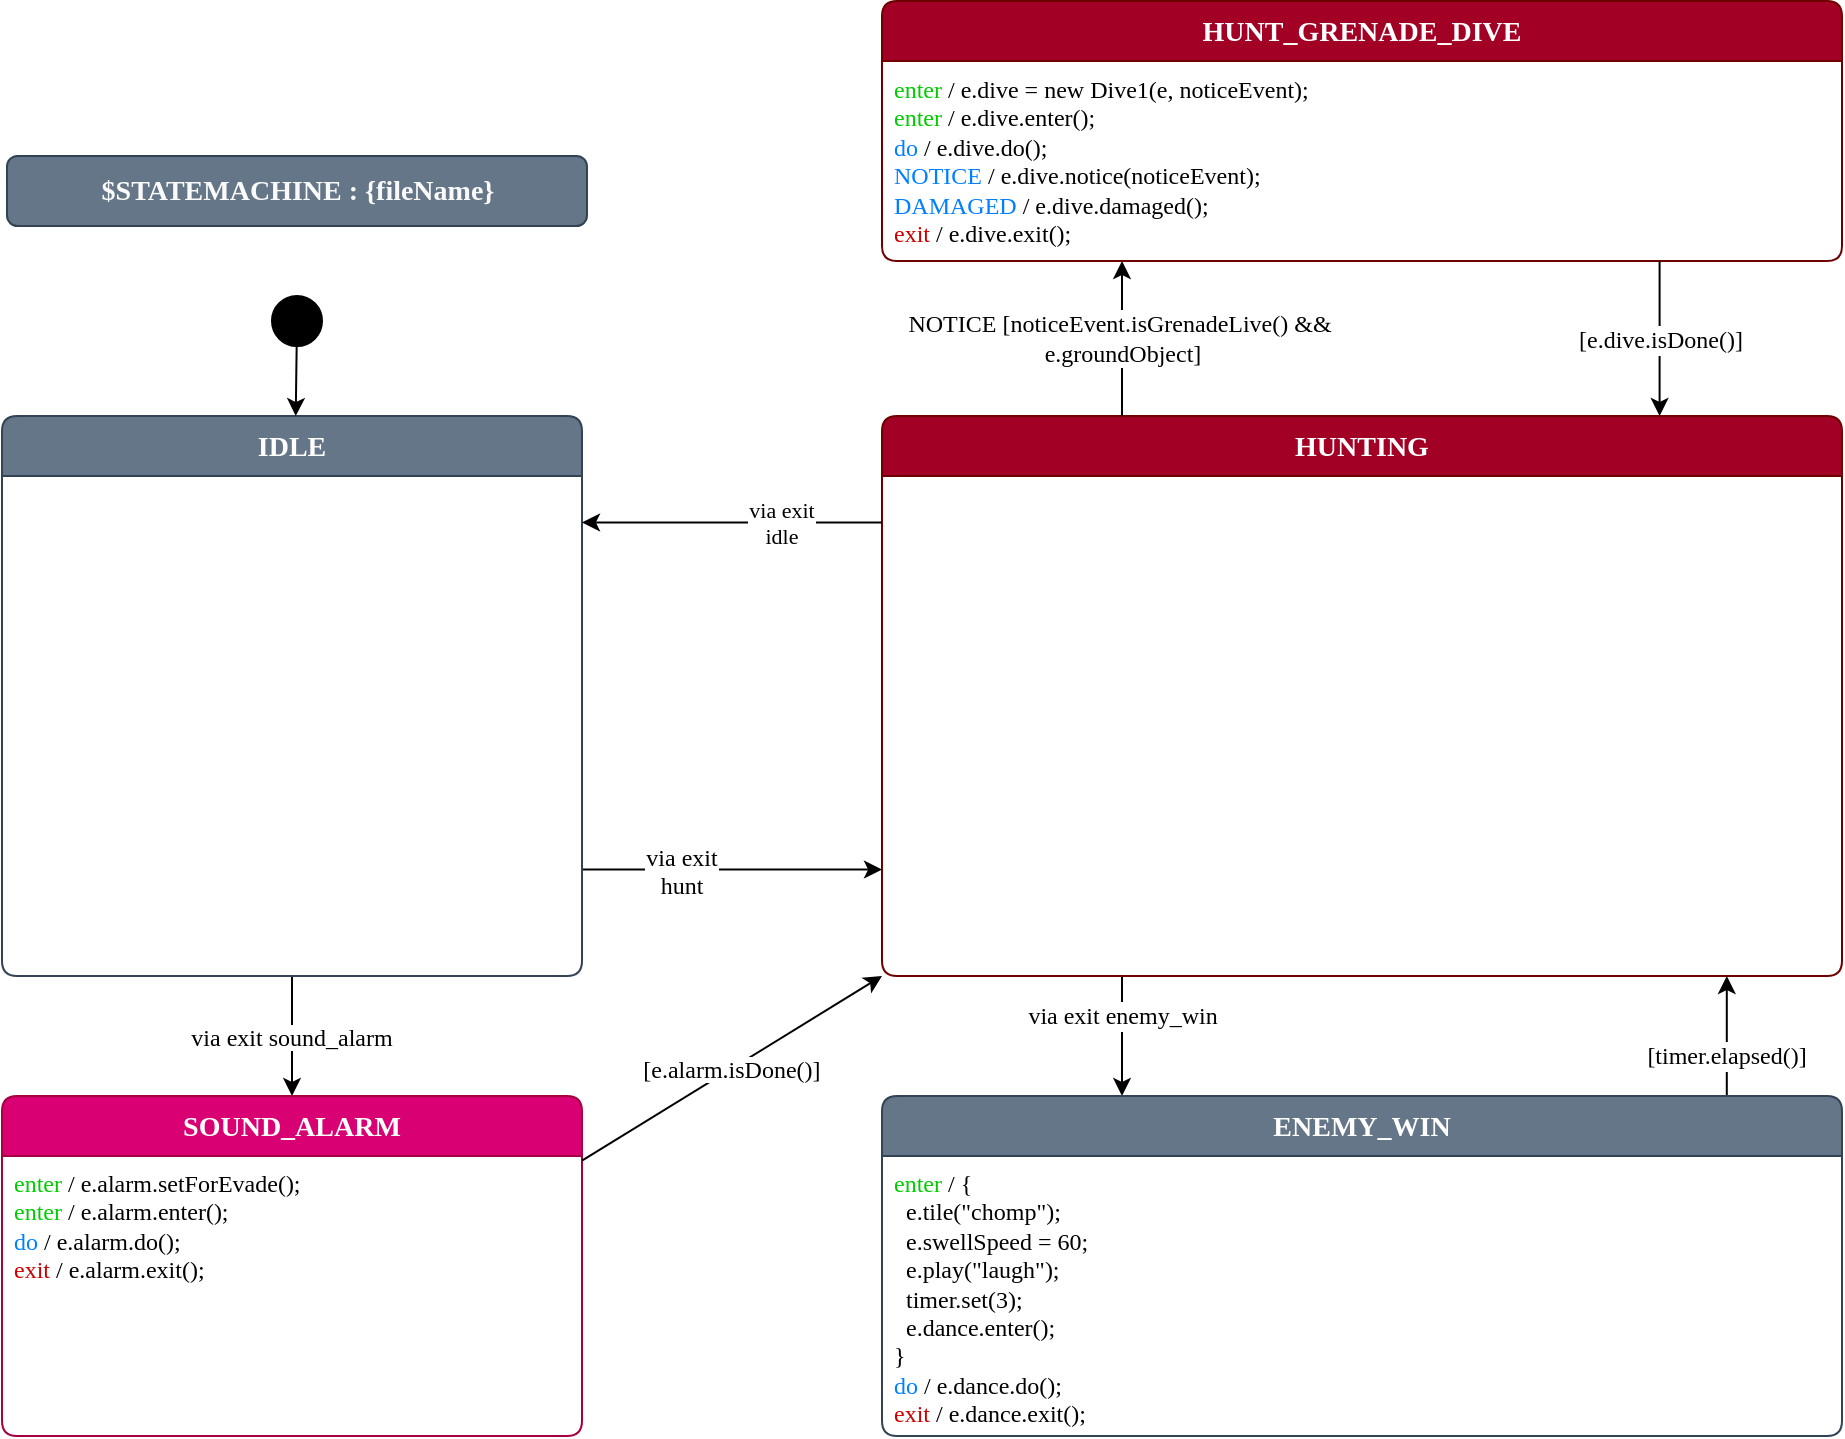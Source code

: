<mxfile scale="1.2" border="0" pages="3">
    <diagram name="design" id="ahwWs56YI2XBYRBzwlqw">
        <mxGraphModel dx="1838" dy="606" grid="1" gridSize="10" guides="1" tooltips="1" connect="1" arrows="1" fold="1" page="0" pageScale="1" pageWidth="850" pageHeight="1100" math="0" shadow="0">
            <root>
                <mxCell id="0"/>
                <mxCell id="1" parent="0"/>
                <mxCell id="5WbJzgnFZzQuHIaXEJV7-1" value="&lt;span style=&quot;color: rgb(250, 250, 250); font-family: &amp;quot;Lucida Console&amp;quot;; font-size: 14px; font-weight: 700; text-wrap: nowrap;&quot;&gt;$STATEMACHINE : {fileName}&lt;/span&gt;" style="rounded=1;whiteSpace=wrap;html=1;fillColor=#647687;fontColor=#ffffff;strokeColor=#314354;connectable=0;allowArrows=0;" parent="1" vertex="1">
                    <mxGeometry x="202.5" y="60" width="290" height="35" as="geometry"/>
                </mxCell>
                <mxCell id="7" value="via exit enemy_win" style="shape=connector;rounded=0;html=1;exitX=0.25;exitY=1;exitDx=0;exitDy=0;exitPerimeter=0;entryX=0.25;entryY=0;entryDx=0;entryDy=0;entryPerimeter=0;labelBackgroundColor=default;strokeColor=default;fontFamily=Lucida Console;fontSize=12;fontColor=default;endArrow=classic;" parent="1" source="Q9ECF8ZZ4cc2KDeR4uCh-3" target="3" edge="1">
                    <mxGeometry x="-0.333" relative="1" as="geometry">
                        <mxPoint as="offset"/>
                    </mxGeometry>
                </mxCell>
                <mxCell id="Q9ECF8ZZ4cc2KDeR4uCh-3" value="HUNTING" style="shape=swimlane;rotatable=0;align=center;verticalAlign=top;fontFamily=Lucida Console;startSize=30;fontSize=14;fontStyle=1;fontColor=#ffffff;fillColor=#a20025;swimlaneFillColor=default;rounded=1;arcSize=15;absoluteArcSize=1;points=[[0,0,0,0,0],[0,0.06,0,0,0],[0,0.13,0,0,0],[0,0.19,0,0,0],[0,0.25,0,0,0],[0,0.31,0,0,0],[0,0.38,0,0,0],[0,0.44,0,0,0],[0,0.5,0,0,0],[0,0.56,0,0,0],[0,0.63,0,0,0],[0,0.69,0,0,0],[0,0.75,0,0,0],[0,0.81,0,0,0],[0,0.88,0,0,0],[0,0.94,0,0,0],[0,1,0,0,0],[0.06,0,0,0,0],[0.06,1,0,0,0],[0.13,0,0,0,0],[0.13,1,0,0,0],[0.19,0,0,0,0],[0.19,1,0,0,0],[0.25,0,0,0,0],[0.25,1,0,0,0],[0.31,0,0,0,0],[0.31,1,0,0,0],[0.38,0,0,0,0],[0.38,1,0,0,0],[0.44,0,0,0,0],[0.44,1,0,0,0],[0.5,0,0,0,0],[0.5,1,0,0,0],[0.56,0,0,0,0],[0.56,1,0,0,0],[0.63,0,0,0,0],[0.63,1,0,0,0],[0.69,0,0,0,0],[0.69,1,0,0,0],[0.75,0,0,0,0],[0.75,1,0,0,0],[0.81,0,0,0,0],[0.81,1,0,0,0],[0.88,0,0,0,0],[0.88,1,0,0,0],[0.94,0,0,0,0],[0.94,1,0,0,0],[1,0,0,0,0],[1,0.06,0,0,0],[1,0.13,0,0,0],[1,0.19,0,0,0],[1,0.25,0,0,0],[1,0.31,0,0,0],[1,0.38,0,0,0],[1,0.44,0,0,0],[1,0.5,0,0,0],[1,0.56,0,0,0],[1,0.63,0,0,0],[1,0.69,0,0,0],[1,0.75,0,0,0],[1,0.81,0,0,0],[1,0.88,0,0,0],[1,0.94,0,0,0],[1,1,0,0,0]];strokeColor=#6F0000;labelBackgroundColor=none;" parent="1" vertex="1" collapsed="1">
                    <mxGeometry x="640" y="190" width="480" height="280" as="geometry">
                        <mxRectangle x="1000" y="160" width="880" height="530" as="alternateBounds"/>
                    </mxGeometry>
                </mxCell>
                <mxCell id="Q9ECF8ZZ4cc2KDeR4uCh-4" value="&lt;font color=&quot;#00cc00&quot;&gt;enter&lt;/font&gt; / {&lt;br&gt;&amp;nbsp; e.swellSpeed = 20;&lt;br&gt;&amp;nbsp; timer.set(20);&lt;br&gt;&lt;div&gt;}&lt;/div&gt;&lt;div&gt;&lt;font color=&quot;#007fff&quot;&gt;do&lt;/font&gt; / {&amp;nbsp;&amp;nbsp;&lt;/div&gt;&lt;div&gt;&amp;nbsp; e.debugCircle(6, &quot;#F008&quot;);&amp;nbsp;&lt;br&gt;&lt;/div&gt;&lt;div&gt;}&lt;/div&gt;&lt;div&gt;&lt;font color=&quot;#007fff&quot;&gt;do&lt;/font&gt;&amp;nbsp;[e.playerDist() &amp;lt; 6] / {&lt;/div&gt;&lt;div&gt;&amp;nbsp; timer.set(20);&lt;/div&gt;&lt;div&gt;}&lt;/div&gt;&lt;div&gt;&lt;div&gt;&lt;font color=&quot;#cc0000&quot;&gt;exit&lt;/font&gt;&amp;nbsp; / {&lt;br&gt;&amp;nbsp;&amp;nbsp;&lt;br&gt;}&lt;br&gt;&lt;/div&gt;&lt;/div&gt;" style="fontFamily=Lucida Console;align=left;verticalAlign=top;fillColor=none;gradientColor=none;strokeColor=none;rounded=0;spacingLeft=4;resizable=0;movable=0;deletable=0;rotatable=0;autosize=1;html=1;fontSize=12;fontColor=default;labelBackgroundColor=default;" parent="Q9ECF8ZZ4cc2KDeR4uCh-3" vertex="1" connectable="0">
                    <mxGeometry y="30" width="240" height="200" as="geometry"/>
                </mxCell>
                <mxCell id="sRjPaNQ95sppFc7ALcqi-34" value="&lt;span style=&quot;color: rgb(240, 240, 240); font-family: &amp;quot;Lucida Console&amp;quot;; font-size: 12px; font-style: normal; font-variant-ligatures: normal; font-variant-caps: normal; font-weight: 400; letter-spacing: normal; orphans: 2; text-align: center; text-indent: 0px; text-transform: none; widows: 2; word-spacing: 0px; -webkit-text-stroke-width: 0px; text-decoration-thickness: initial; text-decoration-style: initial; text-decoration-color: initial; float: none; display: inline !important;&quot;&gt;[timer.elapsed()]&lt;/span&gt;" style="edgeStyle=none;html=1;fontFamily=Lucida Console;labelBackgroundColor=default;exitX=1;exitY=0.099;exitDx=0;exitDy=0;exitPerimeter=0;" parent="Q9ECF8ZZ4cc2KDeR4uCh-3" source="sRjPaNQ95sppFc7ALcqi-33" target="sRjPaNQ95sppFc7ALcqi-32" edge="1">
                    <mxGeometry x="-0.02" y="-14" relative="1" as="geometry">
                        <mxPoint as="offset"/>
                    </mxGeometry>
                </mxCell>
                <mxCell id="sRjPaNQ95sppFc7ALcqi-38" value="&lt;span style=&quot;color: rgb(240, 240, 240); font-family: &amp;quot;Lucida Console&amp;quot;; font-size: 12px; font-style: normal; font-variant-ligatures: normal; font-variant-caps: normal; font-weight: 400; letter-spacing: normal; orphans: 2; text-align: center; text-indent: 0px; text-transform: none; widows: 2; word-spacing: 0px; -webkit-text-stroke-width: 0px; background-color: rgb(24, 20, 29); text-decoration-thickness: initial; text-decoration-style: initial; text-decoration-color: initial; float: none; display: inline !important;&quot;&gt;[player.isDead()]&lt;/span&gt;" style="edgeStyle=none;html=1;exitX=1;exitY=0.5;exitDx=0;exitDy=0;labelBackgroundColor=default;fontFamily=Lucida Console;" parent="Q9ECF8ZZ4cc2KDeR4uCh-3" source="sRjPaNQ95sppFc7ALcqi-33" target="sRjPaNQ95sppFc7ALcqi-36" edge="1">
                    <mxGeometry x="-0.026" y="-15" relative="1" as="geometry">
                        <mxPoint as="offset"/>
                    </mxGeometry>
                </mxCell>
                <mxCell id="sRjPaNQ95sppFc7ALcqi-33" value="$PARENT_ALIAS" style="rounded=1;whiteSpace=wrap;html=1;verticalAlign=middle;align=center;spacingLeft=2;arcSize=9;fontFamily=Lucida Console;fillColor=#d80073;fontColor=#ffffff;strokeColor=#A50040;" parent="Q9ECF8ZZ4cc2KDeR4uCh-3" vertex="1">
                    <mxGeometry x="280" y="50" width="145" height="170" as="geometry"/>
                </mxCell>
                <mxCell id="sRjPaNQ95sppFc7ALcqi-32" value="exit : idle" style="fontFamily=Lucida Console;align=center;verticalAlign=top;shape=ellipse;aspect=fixed;resizable=0;rotatable=0;labelPosition=center;verticalLabelPosition=bottom;strokeColor=#b11f1f;strokeWidth=4;fillColor=#FFFFFF;gradientColor=#d4d4d4cc;" parent="Q9ECF8ZZ4cc2KDeR4uCh-3" vertex="1">
                    <mxGeometry x="680" y="50" width="30" height="30" as="geometry"/>
                </mxCell>
                <mxCell id="sRjPaNQ95sppFc7ALcqi-36" value="exit : enemy_win" style="fontFamily=Lucida Console;align=center;verticalAlign=top;shape=ellipse;aspect=fixed;resizable=0;rotatable=0;labelPosition=center;verticalLabelPosition=bottom;strokeColor=#b11f1f;strokeWidth=4;fillColor=#FFFFFF;gradientColor=#d4d4d4cc;" parent="Q9ECF8ZZ4cc2KDeR4uCh-3" vertex="1">
                    <mxGeometry x="680" y="120" width="30" height="30" as="geometry"/>
                </mxCell>
                <mxCell id="Hnmf5235hFD20X_qkPbb-12" value="&lt;span style=&quot;font-family: &amp;quot;Lucida Console&amp;quot;; font-size: 12px;&quot;&gt;[e.playerDist() &amp;lt; 4 &amp;amp;&amp;amp;&amp;nbsp;&lt;br&gt;rand() &amp;lt; 0.02]&lt;/span&gt;" style="html=1;exitX=1;exitY=0.25;exitDx=0;exitDy=0;exitPerimeter=0;entryX=0;entryY=0.25;entryDx=0;entryDy=0;entryPerimeter=0;" parent="Q9ECF8ZZ4cc2KDeR4uCh-3" source="1q6wfF8RRuyjrUOlEnNo-8" target="Hnmf5235hFD20X_qkPbb-10" edge="1">
                    <mxGeometry relative="1" as="geometry">
                        <mxPoint as="offset"/>
                    </mxGeometry>
                </mxCell>
                <mxCell id="jmfpwNvJTStH2VVPo99P-61" value="[rand() &lt; 0.001]" style="edgeStyle=none;html=0;exitX=0.19;exitY=1;exitDx=0;exitDy=0;exitPerimeter=0;entryX=0.19;entryY=0;entryDx=0;entryDy=0;entryPerimeter=0;fontFamily=Lucida Console;fontSize=12;" parent="Q9ECF8ZZ4cc2KDeR4uCh-3" source="1q6wfF8RRuyjrUOlEnNo-8" target="jmfpwNvJTStH2VVPo99P-59" edge="1">
                    <mxGeometry x="-0.556" relative="1" as="geometry">
                        <mxPoint as="offset"/>
                    </mxGeometry>
                </mxCell>
                <mxCell id="1q6wfF8RRuyjrUOlEnNo-8" value="HUNT" style="shape=swimlane;rotatable=0;align=center;verticalAlign=top;fontFamily=Lucida Console;startSize=30;fontSize=14;fontStyle=1;fontColor=#ffffff;fillColor=#1ba1e2;swimlaneFillColor=default;rounded=1;arcSize=15;absoluteArcSize=1;points=[[0,0,0,0,0],[0,0.06,0,0,0],[0,0.13,0,0,0],[0,0.19,0,0,0],[0,0.25,0,0,0],[0,0.31,0,0,0],[0,0.38,0,0,0],[0,0.44,0,0,0],[0,0.5,0,0,0],[0,0.56,0,0,0],[0,0.63,0,0,0],[0,0.69,0,0,0],[0,0.75,0,0,0],[0,0.81,0,0,0],[0,0.88,0,0,0],[0,0.94,0,0,0],[0,1,0,0,0],[0.06,0,0,0,0],[0.06,1,0,0,0],[0.13,0,0,0,0],[0.13,1,0,0,0],[0.19,0,0,0,0],[0.19,1,0,0,0],[0.25,0,0,0,0],[0.25,1,0,0,0],[0.31,0,0,0,0],[0.31,1,0,0,0],[0.38,0,0,0,0],[0.38,1,0,0,0],[0.44,0,0,0,0],[0.44,1,0,0,0],[0.5,0,0,0,0],[0.5,1,0,0,0],[0.56,0,0,0,0],[0.56,1,0,0,0],[0.63,0,0,0,0],[0.63,1,0,0,0],[0.69,0,0,0,0],[0.69,1,0,0,0],[0.75,0,0,0,0],[0.75,1,0,0,0],[0.81,0,0,0,0],[0.81,1,0,0,0],[0.88,0,0,0,0],[0.88,1,0,0,0],[0.94,0,0,0,0],[0.94,1,0,0,0],[1,0,0,0,0],[1,0.06,0,0,0],[1,0.13,0,0,0],[1,0.19,0,0,0],[1,0.25,0,0,0],[1,0.31,0,0,0],[1,0.38,0,0,0],[1,0.44,0,0,0],[1,0.5,0,0,0],[1,0.56,0,0,0],[1,0.63,0,0,0],[1,0.69,0,0,0],[1,0.75,0,0,0],[1,0.81,0,0,0],[1,0.88,0,0,0],[1,0.94,0,0,0],[1,1,0,0,0]];strokeColor=#006EAF;labelBackgroundColor=none;" parent="Q9ECF8ZZ4cc2KDeR4uCh-3" vertex="1">
                    <mxGeometry x="20" y="300" width="240" height="200" as="geometry"/>
                </mxCell>
                <mxCell id="1q6wfF8RRuyjrUOlEnNo-9" value="&lt;font color=&quot;#00cc00&quot;&gt;enter&lt;/font&gt; / {&lt;br&gt;&amp;nbsp; e.tile(&quot;mad&quot;);&lt;br&gt;}&lt;br&gt;&lt;div&gt;&lt;font color=&quot;#007fff&quot;&gt;do&lt;/font&gt; / {&lt;/div&gt;&lt;div&gt;&lt;div&gt;&amp;nbsp; e.huntPlayer();&lt;/div&gt;&lt;div&gt;&amp;nbsp; e.debugCircle(4, &quot;#FF08&quot;);&amp;nbsp;&lt;br&gt;&lt;/div&gt;&lt;/div&gt;&lt;div&gt;}&lt;/div&gt;&lt;div&gt;&lt;br&gt;&lt;/div&gt;&lt;div&gt;&lt;div&gt;&lt;font color=&quot;#cc0000&quot;&gt;exit&lt;/font&gt;&amp;nbsp; / {&lt;br&gt;&amp;nbsp;&amp;nbsp;&lt;br&gt;}&lt;br&gt;&lt;/div&gt;&lt;/div&gt;" style="fontFamily=Lucida Console;align=left;verticalAlign=top;fillColor=none;gradientColor=none;strokeColor=none;rounded=0;spacingLeft=4;resizable=0;movable=0;deletable=0;rotatable=0;autosize=1;html=1;fontSize=12;fontColor=default;labelBackgroundColor=default;" parent="1q6wfF8RRuyjrUOlEnNo-8" vertex="1" connectable="0">
                    <mxGeometry y="30" width="240" height="170" as="geometry"/>
                </mxCell>
                <mxCell id="Hnmf5235hFD20X_qkPbb-9" style="edgeStyle=none;html=1;" parent="Q9ECF8ZZ4cc2KDeR4uCh-3" source="Hnmf5235hFD20X_qkPbb-8" target="1q6wfF8RRuyjrUOlEnNo-8" edge="1">
                    <mxGeometry relative="1" as="geometry"/>
                </mxCell>
                <mxCell id="jmfpwNvJTStH2VVPo99P-62" value="[e.alarm.isDone()]" style="edgeStyle=none;html=0;exitX=0.81;exitY=0;exitDx=0;exitDy=0;exitPerimeter=0;fontFamily=Lucida Console;fontSize=12;entryX=0.81;entryY=1;entryDx=0;entryDy=0;entryPerimeter=0;" parent="Q9ECF8ZZ4cc2KDeR4uCh-3" source="jmfpwNvJTStH2VVPo99P-59" target="1q6wfF8RRuyjrUOlEnNo-8" edge="1">
                    <mxGeometry x="-0.333" relative="1" as="geometry">
                        <mxPoint x="220" y="500" as="targetPoint"/>
                        <mxPoint as="offset"/>
                    </mxGeometry>
                </mxCell>
                <mxCell id="Hnmf5235hFD20X_qkPbb-20" value="[e.charge.isDone()]" style="edgeStyle=none;shape=connector;rounded=1;html=1;exitX=0;exitY=0.69;exitDx=0;exitDy=0;exitPerimeter=0;labelBackgroundColor=default;strokeColor=default;fontFamily=Lucida Console;fontSize=12;fontColor=default;endArrow=classic;entryX=1;entryY=0.69;entryDx=0;entryDy=0;entryPerimeter=0;" parent="Q9ECF8ZZ4cc2KDeR4uCh-3" source="Hnmf5235hFD20X_qkPbb-10" target="1q6wfF8RRuyjrUOlEnNo-8" edge="1">
                    <mxGeometry x="-0.273" relative="1" as="geometry">
                        <mxPoint as="offset"/>
                        <mxPoint x="630" y="490.0" as="targetPoint"/>
                    </mxGeometry>
                </mxCell>
                <mxCell id="Hnmf5235hFD20X_qkPbb-8" value="$initial_state" style="shape=ellipse;aspect=fixed;fillColor=#000000;resizable=1;rotatable=1;noLabel=1;editable=1;movable=1;deletable=1;locked=0;connectable=1;" parent="Q9ECF8ZZ4cc2KDeR4uCh-3" vertex="1">
                    <mxGeometry x="127.5" y="250" width="25" height="25" as="geometry"/>
                </mxCell>
                <mxCell id="Hnmf5235hFD20X_qkPbb-10" value="CHARGE" style="shape=swimlane;rotatable=0;align=center;verticalAlign=top;fontFamily=Lucida Console;startSize=30;fontSize=14;fontStyle=1;fontColor=#ffffff;fillColor=#1ba1e2;swimlaneFillColor=default;rounded=1;arcSize=15;absoluteArcSize=1;points=[[0,0,0,0,0],[0,0.06,0,0,0],[0,0.13,0,0,0],[0,0.19,0,0,0],[0,0.25,0,0,0],[0,0.31,0,0,0],[0,0.38,0,0,0],[0,0.44,0,0,0],[0,0.5,0,0,0],[0,0.56,0,0,0],[0,0.63,0,0,0],[0,0.69,0,0,0],[0,0.75,0,0,0],[0,0.81,0,0,0],[0,0.88,0,0,0],[0,0.94,0,0,0],[0,1,0,0,0],[0.06,0,0,0,0],[0.06,1,0,0,0],[0.13,0,0,0,0],[0.13,1,0,0,0],[0.19,0,0,0,0],[0.19,1,0,0,0],[0.25,0,0,0,0],[0.25,1,0,0,0],[0.31,0,0,0,0],[0.31,1,0,0,0],[0.38,0,0,0,0],[0.38,1,0,0,0],[0.44,0,0,0,0],[0.44,1,0,0,0],[0.5,0,0,0,0],[0.5,1,0,0,0],[0.56,0,0,0,0],[0.56,1,0,0,0],[0.63,0,0,0,0],[0.63,1,0,0,0],[0.69,0,0,0,0],[0.69,1,0,0,0],[0.75,0,0,0,0],[0.75,1,0,0,0],[0.81,0,0,0,0],[0.81,1,0,0,0],[0.88,0,0,0,0],[0.88,1,0,0,0],[0.94,0,0,0,0],[0.94,1,0,0,0],[1,0,0,0,0],[1,0.06,0,0,0],[1,0.13,0,0,0],[1,0.19,0,0,0],[1,0.25,0,0,0],[1,0.31,0,0,0],[1,0.38,0,0,0],[1,0.44,0,0,0],[1,0.5,0,0,0],[1,0.56,0,0,0],[1,0.63,0,0,0],[1,0.69,0,0,0],[1,0.75,0,0,0],[1,0.81,0,0,0],[1,0.88,0,0,0],[1,0.94,0,0,0],[1,1,0,0,0]];strokeColor=#006EAF;labelBackgroundColor=none;" parent="Q9ECF8ZZ4cc2KDeR4uCh-3" vertex="1">
                    <mxGeometry x="480" y="300" width="240" height="200" as="geometry">
                        <mxRectangle x="640" y="180" width="150" height="70" as="alternateBounds"/>
                    </mxGeometry>
                </mxCell>
                <mxCell id="Hnmf5235hFD20X_qkPbb-11" value="&lt;div&gt;&lt;div&gt;&lt;font color=&quot;#00cc00&quot;&gt;enter&lt;/font&gt;&amp;nbsp;/&amp;nbsp;e.charge.enter();&lt;br&gt;&lt;div&gt;&lt;font color=&quot;#007fff&quot;&gt;do&lt;/font&gt;&amp;nbsp;/ e.charge.do();&lt;/div&gt;&lt;div&gt;&lt;font color=&quot;#cc0000&quot;&gt;exit&lt;/font&gt;&amp;nbsp;/ e.charge.exit();&lt;/div&gt;&lt;div&gt;&lt;br&gt;&lt;/div&gt;&lt;/div&gt;&lt;/div&gt;" style="fontFamily=Lucida Console;align=left;verticalAlign=top;fillColor=none;gradientColor=none;strokeColor=none;rounded=0;spacingLeft=4;resizable=0;movable=0;deletable=0;rotatable=0;autosize=1;html=1;fontSize=12;fontColor=default;labelBackgroundColor=default;" parent="Hnmf5235hFD20X_qkPbb-10" vertex="1" connectable="0">
                    <mxGeometry y="30" width="210" height="70" as="geometry"/>
                </mxCell>
                <mxCell id="jmfpwNvJTStH2VVPo99P-59" value="CALL_FOR_BACKUP" style="shape=swimlane;rotatable=0;align=center;verticalAlign=top;fontFamily=Lucida Console;startSize=30;fontSize=14;fontStyle=1;fontColor=#ffffff;fillColor=#1ba1e2;swimlaneFillColor=default;rounded=1;arcSize=15;absoluteArcSize=1;points=[[0,0,0,0,0],[0,0.06,0,0,0],[0,0.13,0,0,0],[0,0.19,0,0,0],[0,0.25,0,0,0],[0,0.31,0,0,0],[0,0.38,0,0,0],[0,0.44,0,0,0],[0,0.5,0,0,0],[0,0.56,0,0,0],[0,0.63,0,0,0],[0,0.69,0,0,0],[0,0.75,0,0,0],[0,0.81,0,0,0],[0,0.88,0,0,0],[0,0.94,0,0,0],[0,1,0,0,0],[0.06,0,0,0,0],[0.06,1,0,0,0],[0.13,0,0,0,0],[0.13,1,0,0,0],[0.19,0,0,0,0],[0.19,1,0,0,0],[0.25,0,0,0,0],[0.25,1,0,0,0],[0.31,0,0,0,0],[0.31,1,0,0,0],[0.38,0,0,0,0],[0.38,1,0,0,0],[0.44,0,0,0,0],[0.44,1,0,0,0],[0.5,0,0,0,0],[0.5,1,0,0,0],[0.56,0,0,0,0],[0.56,1,0,0,0],[0.63,0,0,0,0],[0.63,1,0,0,0],[0.69,0,0,0,0],[0.69,1,0,0,0],[0.75,0,0,0,0],[0.75,1,0,0,0],[0.81,0,0,0,0],[0.81,1,0,0,0],[0.88,0,0,0,0],[0.88,1,0,0,0],[0.94,0,0,0,0],[0.94,1,0,0,0],[1,0,0,0,0],[1,0.06,0,0,0],[1,0.13,0,0,0],[1,0.19,0,0,0],[1,0.25,0,0,0],[1,0.31,0,0,0],[1,0.38,0,0,0],[1,0.44,0,0,0],[1,0.5,0,0,0],[1,0.56,0,0,0],[1,0.63,0,0,0],[1,0.69,0,0,0],[1,0.75,0,0,0],[1,0.81,0,0,0],[1,0.88,0,0,0],[1,0.94,0,0,0],[1,1,0,0,0]];strokeColor=#006EAF;labelBackgroundColor=none;" parent="Q9ECF8ZZ4cc2KDeR4uCh-3" vertex="1">
                    <mxGeometry x="20" y="590" width="240" height="120" as="geometry">
                        <mxRectangle x="640" y="180" width="150" height="70" as="alternateBounds"/>
                    </mxGeometry>
                </mxCell>
                <mxCell id="jmfpwNvJTStH2VVPo99P-60" value="&lt;font color=&quot;#00cc00&quot;&gt;enter&lt;/font&gt;&amp;nbsp;/&amp;nbsp;e.alarm.setForHunt();&lt;br&gt;&lt;font color=&quot;#00cc00&quot;&gt;enter&lt;/font&gt;&amp;nbsp;/&amp;nbsp;e.alarm.enter();&lt;br&gt;&lt;div&gt;&lt;font color=&quot;#007fff&quot;&gt;do&lt;/font&gt;&amp;nbsp;/ e.alarm.do();&lt;/div&gt;&lt;div&gt;&lt;font color=&quot;#cc0000&quot;&gt;exit&lt;/font&gt;&amp;nbsp;/ e.alarm.exit();&lt;/div&gt;&lt;div&gt;&lt;br&gt;&lt;/div&gt;" style="fontFamily=Lucida Console;align=left;verticalAlign=top;fillColor=none;gradientColor=none;strokeColor=none;rounded=0;spacingLeft=4;resizable=0;movable=0;deletable=0;rotatable=0;autosize=1;html=1;fontSize=12;fontColor=default;labelBackgroundColor=default;" parent="jmfpwNvJTStH2VVPo99P-59" vertex="1" connectable="0">
                    <mxGeometry y="30" width="240" height="90" as="geometry"/>
                </mxCell>
                <mxCell id="8" value="[timer.elapsed()]" style="shape=connector;rounded=0;html=1;exitX=0.88;exitY=0;exitDx=0;exitDy=0;exitPerimeter=0;entryX=0.88;entryY=1;entryDx=0;entryDy=0;entryPerimeter=0;labelBackgroundColor=default;strokeColor=default;fontFamily=Lucida Console;fontSize=12;fontColor=default;endArrow=classic;" parent="1" source="3" target="Q9ECF8ZZ4cc2KDeR4uCh-3" edge="1">
                    <mxGeometry x="-0.333" relative="1" as="geometry">
                        <mxPoint as="offset"/>
                    </mxGeometry>
                </mxCell>
                <mxCell id="3" value="ENEMY_WIN" style="shape=swimlane;rotatable=0;align=center;verticalAlign=top;fontFamily=Lucida Console;startSize=30;fontSize=14;fontStyle=1;fontColor=#ffffff;fillColor=#647687;swimlaneFillColor=default;rounded=1;arcSize=15;absoluteArcSize=1;points=[[0,0,0,0,0],[0,0.06,0,0,0],[0,0.13,0,0,0],[0,0.19,0,0,0],[0,0.25,0,0,0],[0,0.31,0,0,0],[0,0.38,0,0,0],[0,0.44,0,0,0],[0,0.5,0,0,0],[0,0.56,0,0,0],[0,0.63,0,0,0],[0,0.69,0,0,0],[0,0.75,0,0,0],[0,0.81,0,0,0],[0,0.88,0,0,0],[0,0.94,0,0,0],[0,1,0,0,0],[0.06,0,0,0,0],[0.06,1,0,0,0],[0.13,0,0,0,0],[0.13,1,0,0,0],[0.19,0,0,0,0],[0.19,1,0,0,0],[0.25,0,0,0,0],[0.25,1,0,0,0],[0.31,0,0,0,0],[0.31,1,0,0,0],[0.38,0,0,0,0],[0.38,1,0,0,0],[0.44,0,0,0,0],[0.44,1,0,0,0],[0.5,0,0,0,0],[0.5,1,0,0,0],[0.56,0,0,0,0],[0.56,1,0,0,0],[0.63,0,0,0,0],[0.63,1,0,0,0],[0.69,0,0,0,0],[0.69,1,0,0,0],[0.75,0,0,0,0],[0.75,1,0,0,0],[0.81,0,0,0,0],[0.81,1,0,0,0],[0.88,0,0,0,0],[0.88,1,0,0,0],[0.94,0,0,0,0],[0.94,1,0,0,0],[1,0,0,0,0],[1,0.06,0,0,0],[1,0.13,0,0,0],[1,0.19,0,0,0],[1,0.25,0,0,0],[1,0.31,0,0,0],[1,0.38,0,0,0],[1,0.44,0,0,0],[1,0.5,0,0,0],[1,0.56,0,0,0],[1,0.63,0,0,0],[1,0.69,0,0,0],[1,0.75,0,0,0],[1,0.81,0,0,0],[1,0.88,0,0,0],[1,0.94,0,0,0],[1,1,0,0,0]];strokeColor=#314354;labelBackgroundColor=none;" parent="1" vertex="1">
                    <mxGeometry x="640" y="530" width="480" height="170" as="geometry"/>
                </mxCell>
                <mxCell id="4" value="&lt;font color=&quot;#00cc00&quot;&gt;enter&lt;/font&gt; / {&lt;br&gt;&amp;nbsp; e.tile(&quot;chomp&quot;);&lt;br&gt;&amp;nbsp; e.swellSpeed = 60;&lt;br&gt;&amp;nbsp; e.play(&quot;laugh&quot;);&lt;br&gt;&amp;nbsp; timer.set(3);&lt;br&gt;&amp;nbsp; e.dance.enter();&lt;br&gt;&lt;div&gt;}&lt;/div&gt;&lt;div&gt;&lt;font color=&quot;#007fff&quot;&gt;do&lt;/font&gt; / e.dance.do();&lt;br&gt;&lt;div&gt;&lt;font color=&quot;#cc0000&quot;&gt;exit&lt;/font&gt;&amp;nbsp;/ e.dance.exit();&lt;br&gt;&lt;/div&gt;&lt;/div&gt;" style="fontFamily=Lucida Console;align=left;verticalAlign=top;fillColor=none;gradientColor=none;strokeColor=none;rounded=0;spacingLeft=4;resizable=0;movable=0;deletable=0;rotatable=0;autosize=1;html=1;fontSize=12;fontColor=default;labelBackgroundColor=default;" parent="3" vertex="1" connectable="0">
                    <mxGeometry y="30" width="180" height="140" as="geometry"/>
                </mxCell>
                <mxCell id="hdPofdkxEfvwtyw9cPgT-23" value="via exit&#10;hunt" style="edgeStyle=none;exitX=1;exitY=0.81;exitDx=0;exitDy=0;exitPerimeter=0;entryX=0;entryY=0.81;entryDx=0;entryDy=0;entryPerimeter=0;fontSize=12;fontFamily=Lucida Console;" parent="1" source="19" target="Q9ECF8ZZ4cc2KDeR4uCh-3" edge="1">
                    <mxGeometry x="-0.333" relative="1" as="geometry">
                        <mxPoint as="offset"/>
                    </mxGeometry>
                </mxCell>
                <mxCell id="jmfpwNvJTStH2VVPo99P-56" value="via exit sound_alarm" style="edgeStyle=none;html=0;exitX=0.5;exitY=1;exitDx=0;exitDy=0;exitPerimeter=0;entryX=0.5;entryY=0;entryDx=0;entryDy=0;entryPerimeter=0;fontFamily=Lucida Console;fontSize=12;" parent="1" source="19" target="jmfpwNvJTStH2VVPo99P-51" edge="1">
                    <mxGeometry relative="1" as="geometry"/>
                </mxCell>
                <mxCell id="19" value="IDLE" style="shape=swimlane;rotatable=0;align=center;verticalAlign=top;fontFamily=Lucida Console;startSize=30;fontSize=14;fontStyle=1;fontColor=#ffffff;fillColor=#647687;swimlaneFillColor=default;rounded=1;arcSize=15;absoluteArcSize=1;points=[[0,0,0,0,0],[0,0.06,0,0,0],[0,0.13,0,0,0],[0,0.19,0,0,0],[0,0.25,0,0,0],[0,0.31,0,0,0],[0,0.38,0,0,0],[0,0.44,0,0,0],[0,0.5,0,0,0],[0,0.56,0,0,0],[0,0.63,0,0,0],[0,0.69,0,0,0],[0,0.75,0,0,0],[0,0.81,0,0,0],[0,0.88,0,0,0],[0,0.94,0,0,0],[0,1,0,0,0],[0.06,0,0,0,0],[0.06,1,0,0,0],[0.13,0,0,0,0],[0.13,1,0,0,0],[0.19,0,0,0,0],[0.19,1,0,0,0],[0.25,0,0,0,0],[0.25,1,0,0,0],[0.31,0,0,0,0],[0.31,1,0,0,0],[0.38,0,0,0,0],[0.38,1,0,0,0],[0.44,0,0,0,0],[0.44,1,0,0,0],[0.5,0,0,0,0],[0.5,1,0,0,0],[0.56,0,0,0,0],[0.56,1,0,0,0],[0.63,0,0,0,0],[0.63,1,0,0,0],[0.69,0,0,0,0],[0.69,1,0,0,0],[0.75,0,0,0,0],[0.75,1,0,0,0],[0.81,0,0,0,0],[0.81,1,0,0,0],[0.88,0,0,0,0],[0.88,1,0,0,0],[0.94,0,0,0,0],[0.94,1,0,0,0],[1,0,0,0,0],[1,0.06,0,0,0],[1,0.13,0,0,0],[1,0.19,0,0,0],[1,0.25,0,0,0],[1,0.31,0,0,0],[1,0.38,0,0,0],[1,0.44,0,0,0],[1,0.5,0,0,0],[1,0.56,0,0,0],[1,0.63,0,0,0],[1,0.69,0,0,0],[1,0.75,0,0,0],[1,0.81,0,0,0],[1,0.88,0,0,0],[1,0.94,0,0,0],[1,1,0,0,0]];strokeColor=#314354;labelBackgroundColor=none;" parent="1" vertex="1" collapsed="1">
                    <mxGeometry x="200" y="190" width="290" height="280" as="geometry">
                        <mxRectangle x="-440" y="190" width="930" height="970" as="alternateBounds"/>
                    </mxGeometry>
                </mxCell>
                <mxCell id="20" value="&lt;font style=&quot;border-color: rgb(0, 0, 0); font-family: &amp;quot;Lucida Console&amp;quot;; font-size: 12px; font-style: normal; font-variant-ligatures: normal; font-variant-caps: normal; font-weight: 400; letter-spacing: normal; orphans: 2; text-align: left; text-indent: 0px; text-transform: none; widows: 2; word-spacing: 0px; -webkit-text-stroke-width: 0px; text-decoration-thickness: initial; text-decoration-style: initial; text-decoration-color: initial;&quot; color=&quot;#00cc00&quot;&gt;enter&lt;/font&gt;&lt;span style=&quot;color: rgb(240, 240, 240); font-family: &amp;quot;Lucida Console&amp;quot;; font-size: 12px; font-style: normal; font-variant-ligatures: normal; font-variant-caps: normal; font-weight: 400; letter-spacing: normal; orphans: 2; text-align: left; text-indent: 0px; text-transform: none; widows: 2; word-spacing: 0px; -webkit-text-stroke-width: 0px; text-decoration-thickness: initial; text-decoration-style: initial; text-decoration-color: initial; float: none; display: inline !important;&quot;&gt;&lt;span&gt;&amp;nbsp;&lt;/span&gt;/ {&lt;/span&gt;&lt;br style=&quot;border-color: rgb(0, 0, 0); color: rgb(240, 240, 240); font-family: &amp;quot;Lucida Console&amp;quot;; font-size: 12px; font-style: normal; font-variant-ligatures: normal; font-variant-caps: normal; font-weight: 400; letter-spacing: normal; orphans: 2; text-align: left; text-indent: 0px; text-transform: none; widows: 2; word-spacing: 0px; -webkit-text-stroke-width: 0px; text-decoration-thickness: initial; text-decoration-style: initial; text-decoration-color: initial;&quot;&gt;&lt;span style=&quot;color: rgb(240, 240, 240); font-family: &amp;quot;Lucida Console&amp;quot;; font-size: 12px; font-style: normal; font-variant-ligatures: normal; font-variant-caps: normal; font-weight: 400; letter-spacing: normal; orphans: 2; text-align: left; text-indent: 0px; text-transform: none; widows: 2; word-spacing: 0px; -webkit-text-stroke-width: 0px; text-decoration-thickness: initial; text-decoration-style: initial; text-decoration-color: initial; float: none; display: inline !important;&quot;&gt;&amp;nbsp; e.swellSpeed = 1;&lt;/span&gt;&lt;br style=&quot;border-color: rgb(0, 0, 0); color: rgb(240, 240, 240); font-family: &amp;quot;Lucida Console&amp;quot;; font-size: 12px; font-style: normal; font-variant-ligatures: normal; font-variant-caps: normal; font-weight: 400; letter-spacing: normal; orphans: 2; text-align: left; text-indent: 0px; text-transform: none; widows: 2; word-spacing: 0px; -webkit-text-stroke-width: 0px; text-decoration-thickness: initial; text-decoration-style: initial; text-decoration-color: initial;&quot;&gt;&lt;span style=&quot;color: rgb(240, 240, 240); font-family: &amp;quot;Lucida Console&amp;quot;; font-size: 12px; font-style: normal; font-variant-ligatures: normal; font-variant-caps: normal; font-weight: 400; letter-spacing: normal; orphans: 2; text-align: left; text-indent: 0px; text-transform: none; widows: 2; word-spacing: 0px; -webkit-text-stroke-width: 0px; text-decoration-thickness: initial; text-decoration-style: initial; text-decoration-color: initial; float: none; display: inline !important;&quot;&gt;}&lt;/span&gt;&lt;br&gt;" style="fontFamily=Lucida Console;align=left;verticalAlign=top;fillColor=none;gradientColor=none;strokeColor=none;rounded=0;spacingLeft=4;resizable=0;movable=0;deletable=0;rotatable=0;autosize=1;html=1;fontSize=12;fontColor=default;labelBackgroundColor=none;" parent="19" vertex="1" connectable="0">
                    <mxGeometry y="30" width="160" height="60" as="geometry"/>
                </mxCell>
                <mxCell id="SychlOWpJkVZpRfHJU1n-64" value="via exit surprised" style="shape=connector;rounded=0;orthogonalLoop=1;jettySize=auto;html=1;exitX=1;exitY=0.88;exitDx=0;exitDy=0;exitPerimeter=0;entryX=0;entryY=0.5;entryDx=0;entryDy=0;entryPerimeter=0;strokeColor=default;align=center;verticalAlign=middle;fontFamily=Lucida Console;fontSize=12;fontColor=default;labelBackgroundColor=default;endArrow=classic;" parent="19" source="SychlOWpJkVZpRfHJU1n-47" target="27" edge="1">
                    <mxGeometry relative="1" as="geometry"/>
                </mxCell>
                <mxCell id="SychlOWpJkVZpRfHJU1n-62" style="edgeStyle=none;shape=connector;rounded=0;orthogonalLoop=1;jettySize=auto;html=1;strokeColor=default;align=center;verticalAlign=middle;fontFamily=Helvetica;fontSize=11;fontColor=default;labelBackgroundColor=default;endArrow=classic;" parent="19" source="SychlOWpJkVZpRfHJU1n-61" target="SychlOWpJkVZpRfHJU1n-47" edge="1">
                    <mxGeometry relative="1" as="geometry"/>
                </mxCell>
                <mxCell id="SychlOWpJkVZpRfHJU1n-47" value="NON_AGRO" style="shape=swimlane;rotatable=0;align=center;verticalAlign=top;fontFamily=Lucida Console;startSize=30;fontSize=14;fontStyle=1;fontColor=#ffffff;fillColor=#1ba1e2;swimlaneFillColor=default;rounded=1;arcSize=15;absoluteArcSize=1;points=[[0,0,0,0,0],[0,0.06,0,0,0],[0,0.13,0,0,0],[0,0.19,0,0,0],[0,0.25,0,0,0],[0,0.31,0,0,0],[0,0.38,0,0,0],[0,0.44,0,0,0],[0,0.5,0,0,0],[0,0.56,0,0,0],[0,0.63,0,0,0],[0,0.69,0,0,0],[0,0.75,0,0,0],[0,0.81,0,0,0],[0,0.88,0,0,0],[0,0.94,0,0,0],[0,1,0,0,0],[0.06,0,0,0,0],[0.06,1,0,0,0],[0.13,0,0,0,0],[0.13,1,0,0,0],[0.19,0,0,0,0],[0.19,1,0,0,0],[0.25,0,0,0,0],[0.25,1,0,0,0],[0.31,0,0,0,0],[0.31,1,0,0,0],[0.38,0,0,0,0],[0.38,1,0,0,0],[0.44,0,0,0,0],[0.44,1,0,0,0],[0.5,0,0,0,0],[0.5,1,0,0,0],[0.56,0,0,0,0],[0.56,1,0,0,0],[0.63,0,0,0,0],[0.63,1,0,0,0],[0.69,0,0,0,0],[0.69,1,0,0,0],[0.75,0,0,0,0],[0.75,1,0,0,0],[0.81,0,0,0,0],[0.81,1,0,0,0],[0.88,0,0,0,0],[0.88,1,0,0,0],[0.94,0,0,0,0],[0.94,1,0,0,0],[1,0,0,0,0],[1,0.06,0,0,0],[1,0.13,0,0,0],[1,0.19,0,0,0],[1,0.25,0,0,0],[1,0.31,0,0,0],[1,0.38,0,0,0],[1,0.44,0,0,0],[1,0.5,0,0,0],[1,0.56,0,0,0],[1,0.63,0,0,0],[1,0.69,0,0,0],[1,0.75,0,0,0],[1,0.81,0,0,0],[1,0.88,0,0,0],[1,0.94,0,0,0],[1,1,0,0,0]];strokeColor=#006EAF;labelBackgroundColor=none;" parent="19" vertex="1" collapsed="1">
                    <mxGeometry x="-10" y="217.5" width="340" height="180" as="geometry">
                        <mxRectangle x="-110" y="120" width="1370" height="950" as="alternateBounds"/>
                    </mxGeometry>
                </mxCell>
                <mxCell id="SychlOWpJkVZpRfHJU1n-48" value="&lt;font color=&quot;#00cc00&quot;&gt;enter&lt;/font&gt;&amp;nbsp;/&amp;nbsp;e.takesExtraDamage = true;&lt;br&gt;&lt;div&gt;&lt;font color=&quot;#cc0000&quot;&gt;exit&lt;/font&gt;&amp;nbsp;/ e.takesExtraDamage = false;&lt;/div&gt;" style="fontFamily=Lucida Console;align=left;verticalAlign=top;fillColor=none;gradientColor=none;strokeColor=none;rounded=0;spacingLeft=4;resizable=0;movable=0;deletable=0;rotatable=0;autosize=1;html=1;fontSize=12;fontColor=default;labelBackgroundColor=default;" parent="SychlOWpJkVZpRfHJU1n-47" vertex="1" connectable="0">
                    <mxGeometry y="30" width="270" height="40" as="geometry"/>
                </mxCell>
                <mxCell id="SychlOWpJkVZpRfHJU1n-68" value="NOTICE" style="edgeStyle=none;shape=connector;rounded=0;orthogonalLoop=1;jettySize=auto;html=1;strokeColor=default;align=center;verticalAlign=middle;fontFamily=Lucida Console;fontSize=12;fontColor=default;labelBackgroundColor=default;endArrow=classic;" parent="SychlOWpJkVZpRfHJU1n-47" source="Q9ECF8ZZ4cc2KDeR4uCh-1" target="SychlOWpJkVZpRfHJU1n-65" edge="1">
                    <mxGeometry relative="1" as="geometry"/>
                </mxCell>
                <mxCell id="Q9ECF8ZZ4cc2KDeR4uCh-1" value="SLEEPING" style="shape=swimlane;rotatable=0;align=center;verticalAlign=top;fontFamily=Lucida Console;startSize=30;fontSize=14;fontStyle=1;fontColor=#ffffff;fillColor=#1ba1e2;swimlaneFillColor=default;rounded=1;arcSize=15;absoluteArcSize=1;points=[[0,0,0,0,0],[0,0.06,0,0,0],[0,0.13,0,0,0],[0,0.19,0,0,0],[0,0.25,0,0,0],[0,0.31,0,0,0],[0,0.38,0,0,0],[0,0.44,0,0,0],[0,0.5,0,0,0],[0,0.56,0,0,0],[0,0.63,0,0,0],[0,0.69,0,0,0],[0,0.75,0,0,0],[0,0.81,0,0,0],[0,0.88,0,0,0],[0,0.94,0,0,0],[0,1,0,0,0],[0.06,0,0,0,0],[0.06,1,0,0,0],[0.13,0,0,0,0],[0.13,1,0,0,0],[0.19,0,0,0,0],[0.19,1,0,0,0],[0.25,0,0,0,0],[0.25,1,0,0,0],[0.31,0,0,0,0],[0.31,1,0,0,0],[0.38,0,0,0,0],[0.38,1,0,0,0],[0.44,0,0,0,0],[0.44,1,0,0,0],[0.5,0,0,0,0],[0.5,1,0,0,0],[0.56,0,0,0,0],[0.56,1,0,0,0],[0.63,0,0,0,0],[0.63,1,0,0,0],[0.69,0,0,0,0],[0.69,1,0,0,0],[0.75,0,0,0,0],[0.75,1,0,0,0],[0.81,0,0,0,0],[0.81,1,0,0,0],[0.88,0,0,0,0],[0.88,1,0,0,0],[0.94,0,0,0,0],[0.94,1,0,0,0],[1,0,0,0,0],[1,0.06,0,0,0],[1,0.13,0,0,0],[1,0.19,0,0,0],[1,0.25,0,0,0],[1,0.31,0,0,0],[1,0.38,0,0,0],[1,0.44,0,0,0],[1,0.5,0,0,0],[1,0.56,0,0,0],[1,0.63,0,0,0],[1,0.69,0,0,0],[1,0.75,0,0,0],[1,0.81,0,0,0],[1,0.88,0,0,0],[1,0.94,0,0,0],[1,1,0,0,0]];strokeColor=#006EAF;labelBackgroundColor=none;" parent="SychlOWpJkVZpRfHJU1n-47" vertex="1" collapsed="1">
                    <mxGeometry y="120" width="650" height="180" as="geometry">
                        <mxRectangle x="220" y="110" width="260" height="260" as="alternateBounds"/>
                    </mxGeometry>
                </mxCell>
                <mxCell id="Q9ECF8ZZ4cc2KDeR4uCh-2" value="&lt;font color=&quot;#00cc00&quot;&gt;enter&lt;/font&gt; / {&lt;br&gt;&amp;nbsp; e.tile(&quot;sleeping&quot;);&lt;br&gt;&amp;nbsp; e.disableAttack = true;&lt;br&gt;}&lt;br&gt;&lt;font color=&quot;#007fff&quot;&gt;do&lt;/font&gt; / {&lt;br&gt;&lt;div&gt;&lt;/div&gt;&lt;div&gt;}&lt;br&gt;&lt;font color=&quot;#cc0000&quot;&gt;exit&lt;/font&gt;&amp;nbsp; / {&lt;br&gt;&amp;nbsp; e.disableAttack = false;&lt;/div&gt;&lt;div&gt;}&lt;/div&gt;" style="fontFamily=Lucida Console;align=left;verticalAlign=top;fillColor=none;gradientColor=none;strokeColor=none;rounded=0;spacingLeft=4;resizable=0;movable=0;deletable=0;rotatable=0;autosize=1;html=1;fontSize=12;fontColor=default;labelBackgroundColor=default;" parent="Q9ECF8ZZ4cc2KDeR4uCh-1" vertex="1" connectable="0">
                    <mxGeometry y="30" width="210" height="140" as="geometry"/>
                </mxCell>
                <mxCell id="EKqmGuzHJmko1qDDIJdT-41" value="&lt;span style=&quot;font-family: &amp;quot;Lucida Console&amp;quot;; font-size: 12px;&quot;&gt;[timer.elapsed() ||&amp;nbsp;&lt;/span&gt;&lt;br style=&quot;font-family: &amp;quot;Lucida Console&amp;quot;; font-size: 12px;&quot;&gt;&lt;span style=&quot;font-family: &amp;quot;Lucida Console&amp;quot;; font-size: 12px;&quot;&gt;e.playerDist() &amp;lt; 1]&lt;/span&gt;" style="edgeStyle=none;html=1;exitX=0.19;exitY=1;exitDx=0;exitDy=0;exitPerimeter=0;entryX=0.19;entryY=0;entryDx=0;entryDy=0;entryPerimeter=0;" parent="Q9ECF8ZZ4cc2KDeR4uCh-1" source="EKqmGuzHJmko1qDDIJdT-36" target="EKqmGuzHJmko1qDDIJdT-39" edge="1">
                    <mxGeometry relative="1" as="geometry"/>
                </mxCell>
                <mxCell id="EKqmGuzHJmko1qDDIJdT-36" value="DEEP_SLEEP" style="shape=swimlane;rotatable=0;align=center;verticalAlign=top;fontFamily=Lucida Console;startSize=30;fontSize=14;fontStyle=1;fontColor=#ffffff;fillColor=#1ba1e2;swimlaneFillColor=default;rounded=1;arcSize=15;absoluteArcSize=1;points=[[0,0,0,0,0],[0,0.06,0,0,0],[0,0.13,0,0,0],[0,0.19,0,0,0],[0,0.25,0,0,0],[0,0.31,0,0,0],[0,0.38,0,0,0],[0,0.44,0,0,0],[0,0.5,0,0,0],[0,0.56,0,0,0],[0,0.63,0,0,0],[0,0.69,0,0,0],[0,0.75,0,0,0],[0,0.81,0,0,0],[0,0.88,0,0,0],[0,0.94,0,0,0],[0,1,0,0,0],[0.06,0,0,0,0],[0.06,1,0,0,0],[0.13,0,0,0,0],[0.13,1,0,0,0],[0.19,0,0,0,0],[0.19,1,0,0,0],[0.25,0,0,0,0],[0.25,1,0,0,0],[0.31,0,0,0,0],[0.31,1,0,0,0],[0.38,0,0,0,0],[0.38,1,0,0,0],[0.44,0,0,0,0],[0.44,1,0,0,0],[0.5,0,0,0,0],[0.5,1,0,0,0],[0.56,0,0,0,0],[0.56,1,0,0,0],[0.63,0,0,0,0],[0.63,1,0,0,0],[0.69,0,0,0,0],[0.69,1,0,0,0],[0.75,0,0,0,0],[0.75,1,0,0,0],[0.81,0,0,0,0],[0.81,1,0,0,0],[0.88,0,0,0,0],[0.88,1,0,0,0],[0.94,0,0,0,0],[0.94,1,0,0,0],[1,0,0,0,0],[1,0.06,0,0,0],[1,0.13,0,0,0],[1,0.19,0,0,0],[1,0.25,0,0,0],[1,0.31,0,0,0],[1,0.38,0,0,0],[1,0.44,0,0,0],[1,0.5,0,0,0],[1,0.56,0,0,0],[1,0.63,0,0,0],[1,0.69,0,0,0],[1,0.75,0,0,0],[1,0.81,0,0,0],[1,0.88,0,0,0],[1,0.94,0,0,0],[1,1,0,0,0]];strokeColor=#006EAF;labelBackgroundColor=none;" parent="Q9ECF8ZZ4cc2KDeR4uCh-1" vertex="1">
                    <mxGeometry x="40" y="280" width="270" height="130" as="geometry">
                        <mxRectangle x="640" y="180" width="150" height="70" as="alternateBounds"/>
                    </mxGeometry>
                </mxCell>
                <mxCell id="EKqmGuzHJmko1qDDIJdT-37" value="&lt;font color=&quot;#00cc00&quot;&gt;enter&lt;/font&gt;&amp;nbsp;/ timer.set(rand(3,8));&lt;br&gt;&lt;font color=&quot;#007fff&quot;&gt;do&lt;/font&gt;&amp;nbsp;/ {&lt;br&gt;&lt;div&gt;&lt;/div&gt;&amp;nbsp; e.debugCircle(1, &quot;#0F08&quot;);&amp;nbsp;&lt;br&gt;&amp;nbsp; e.debugTextAboveMe(&quot;zzz...&quot;);&lt;br&gt;&lt;div&gt;}&lt;/div&gt;&lt;div&gt;&lt;font color=&quot;#cc0000&quot;&gt;exit&lt;/font&gt;&amp;nbsp;/&amp;nbsp;&lt;br&gt;&lt;/div&gt;" style="fontFamily=Lucida Console;align=left;verticalAlign=top;fillColor=none;gradientColor=none;strokeColor=none;rounded=0;spacingLeft=4;resizable=0;movable=0;deletable=0;rotatable=0;autosize=1;html=1;fontSize=12;fontColor=default;labelBackgroundColor=default;" parent="EKqmGuzHJmko1qDDIJdT-36" vertex="1" connectable="0">
                    <mxGeometry y="30" width="250" height="100" as="geometry"/>
                </mxCell>
                <mxCell id="EKqmGuzHJmko1qDDIJdT-38" style="edgeStyle=none;html=1;exitX=0.5;exitY=1;exitDx=0;exitDy=0;entryX=0.5;entryY=0;entryDx=0;entryDy=0;entryPerimeter=0;" parent="Q9ECF8ZZ4cc2KDeR4uCh-1" source="EKqmGuzHJmko1qDDIJdT-33" target="EKqmGuzHJmko1qDDIJdT-36" edge="1">
                    <mxGeometry relative="1" as="geometry"/>
                </mxCell>
                <mxCell id="EKqmGuzHJmko1qDDIJdT-33" value="$initial_state" style="shape=ellipse;aspect=fixed;fillColor=#000000;resizable=0;rotatable=0;noLabel=1;" parent="Q9ECF8ZZ4cc2KDeR4uCh-1" vertex="1">
                    <mxGeometry x="170" y="220" width="25" height="25" as="geometry"/>
                </mxCell>
                <mxCell id="WeFEacNSxy13Kq7vbZp0-33" value="&lt;font style=&quot;font-size: 12px;&quot; face=&quot;Lucida Console&quot;&gt;[timer.elapsed()]&lt;/font&gt;" style="edgeStyle=none;html=1;" parent="Q9ECF8ZZ4cc2KDeR4uCh-1" source="EKqmGuzHJmko1qDDIJdT-39" target="WeFEacNSxy13Kq7vbZp0-32" edge="1">
                    <mxGeometry relative="1" as="geometry"/>
                </mxCell>
                <mxCell id="EKqmGuzHJmko1qDDIJdT-39" value="ABOUT_TO_STIR" style="shape=swimlane;rotatable=0;align=center;verticalAlign=top;fontFamily=Lucida Console;startSize=30;fontSize=14;fontStyle=1;fontColor=#ffffff;fillColor=#1ba1e2;swimlaneFillColor=default;rounded=1;arcSize=15;absoluteArcSize=1;points=[[0,0,0,0,0],[0,0.06,0,0,0],[0,0.13,0,0,0],[0,0.19,0,0,0],[0,0.25,0,0,0],[0,0.31,0,0,0],[0,0.38,0,0,0],[0,0.44,0,0,0],[0,0.5,0,0,0],[0,0.56,0,0,0],[0,0.63,0,0,0],[0,0.69,0,0,0],[0,0.75,0,0,0],[0,0.81,0,0,0],[0,0.88,0,0,0],[0,0.94,0,0,0],[0,1,0,0,0],[0.06,0,0,0,0],[0.06,1,0,0,0],[0.13,0,0,0,0],[0.13,1,0,0,0],[0.19,0,0,0,0],[0.19,1,0,0,0],[0.25,0,0,0,0],[0.25,1,0,0,0],[0.31,0,0,0,0],[0.31,1,0,0,0],[0.38,0,0,0,0],[0.38,1,0,0,0],[0.44,0,0,0,0],[0.44,1,0,0,0],[0.5,0,0,0,0],[0.5,1,0,0,0],[0.56,0,0,0,0],[0.56,1,0,0,0],[0.63,0,0,0,0],[0.63,1,0,0,0],[0.69,0,0,0,0],[0.69,1,0,0,0],[0.75,0,0,0,0],[0.75,1,0,0,0],[0.81,0,0,0,0],[0.81,1,0,0,0],[0.88,0,0,0,0],[0.88,1,0,0,0],[0.94,0,0,0,0],[0.94,1,0,0,0],[1,0,0,0,0],[1,0.06,0,0,0],[1,0.13,0,0,0],[1,0.19,0,0,0],[1,0.25,0,0,0],[1,0.31,0,0,0],[1,0.38,0,0,0],[1,0.44,0,0,0],[1,0.5,0,0,0],[1,0.56,0,0,0],[1,0.63,0,0,0],[1,0.69,0,0,0],[1,0.75,0,0,0],[1,0.81,0,0,0],[1,0.88,0,0,0],[1,0.94,0,0,0],[1,1,0,0,0]];strokeColor=#006EAF;labelBackgroundColor=none;" parent="Q9ECF8ZZ4cc2KDeR4uCh-1" vertex="1">
                    <mxGeometry x="40" y="520" width="270" height="130" as="geometry">
                        <mxRectangle x="640" y="180" width="150" height="70" as="alternateBounds"/>
                    </mxGeometry>
                </mxCell>
                <mxCell id="EKqmGuzHJmko1qDDIJdT-40" value="&lt;font color=&quot;#00cc00&quot;&gt;enter&lt;/font&gt;&amp;nbsp;/ timer.set(rand(0.5, 2));&lt;br&gt;&lt;font color=&quot;#007fff&quot;&gt;do&lt;/font&gt;&amp;nbsp;/ {&lt;br&gt;&lt;div&gt;&lt;/div&gt;&amp;nbsp; e.debugTextAboveMe(&quot;zz..&quot;);&lt;br&gt;&lt;div&gt;}&lt;/div&gt;&lt;div&gt;&lt;font color=&quot;#cc0000&quot;&gt;exit&lt;/font&gt;&amp;nbsp;/&amp;nbsp;&lt;br&gt;&lt;/div&gt;" style="fontFamily=Lucida Console;align=left;verticalAlign=top;fillColor=none;gradientColor=none;strokeColor=none;rounded=0;spacingLeft=4;resizable=0;movable=0;deletable=0;rotatable=0;autosize=1;html=1;fontSize=12;fontColor=default;labelBackgroundColor=default;" parent="EKqmGuzHJmko1qDDIJdT-39" vertex="1" connectable="0">
                    <mxGeometry y="30" width="260" height="90" as="geometry"/>
                </mxCell>
                <mxCell id="WeFEacNSxy13Kq7vbZp0-32" value="exit : 1" style="fontFamily=Lucida Console;align=center;verticalAlign=middle;shape=ellipse;aspect=fixed;resizable=0;rotatable=0;labelPosition=center;verticalLabelPosition=top;strokeColor=#b11f1f;strokeWidth=4;fillColor=#FFFFFF;gradientColor=#d4d4d4cc;" parent="Q9ECF8ZZ4cc2KDeR4uCh-1" vertex="1">
                    <mxGeometry x="510" y="580" width="30" height="30" as="geometry"/>
                </mxCell>
                <mxCell id="hdPofdkxEfvwtyw9cPgT-24" value="CHECK_VISION" style="shape=swimlane;rotatable=0;align=center;verticalAlign=top;fontFamily=Lucida Console;startSize=30;fontSize=14;fontStyle=1;fontColor=#ffffff;fillColor=#1ba1e2;swimlaneFillColor=default;rounded=1;arcSize=15;absoluteArcSize=1;points=[[0,0,0,0,0],[0,0.06,0,0,0],[0,0.13,0,0,0],[0,0.19,0,0,0],[0,0.25,0,0,0],[0,0.31,0,0,0],[0,0.38,0,0,0],[0,0.44,0,0,0],[0,0.5,0,0,0],[0,0.56,0,0,0],[0,0.63,0,0,0],[0,0.69,0,0,0],[0,0.75,0,0,0],[0,0.81,0,0,0],[0,0.88,0,0,0],[0,0.94,0,0,0],[0,1,0,0,0],[0.06,0,0,0,0],[0.06,1,0,0,0],[0.13,0,0,0,0],[0.13,1,0,0,0],[0.19,0,0,0,0],[0.19,1,0,0,0],[0.25,0,0,0,0],[0.25,1,0,0,0],[0.31,0,0,0,0],[0.31,1,0,0,0],[0.38,0,0,0,0],[0.38,1,0,0,0],[0.44,0,0,0,0],[0.44,1,0,0,0],[0.5,0,0,0,0],[0.5,1,0,0,0],[0.56,0,0,0,0],[0.56,1,0,0,0],[0.63,0,0,0,0],[0.63,1,0,0,0],[0.69,0,0,0,0],[0.69,1,0,0,0],[0.75,0,0,0,0],[0.75,1,0,0,0],[0.81,0,0,0,0],[0.81,1,0,0,0],[0.88,0,0,0,0],[0.88,1,0,0,0],[0.94,0,0,0,0],[0.94,1,0,0,0],[1,0,0,0,0],[1,0.06,0,0,0],[1,0.13,0,0,0],[1,0.19,0,0,0],[1,0.25,0,0,0],[1,0.31,0,0,0],[1,0.38,0,0,0],[1,0.44,0,0,0],[1,0.5,0,0,0],[1,0.56,0,0,0],[1,0.63,0,0,0],[1,0.69,0,0,0],[1,0.75,0,0,0],[1,0.81,0,0,0],[1,0.88,0,0,0],[1,0.94,0,0,0],[1,1,0,0,0]];strokeColor=#006EAF;labelBackgroundColor=none;" parent="SychlOWpJkVZpRfHJU1n-47" vertex="1">
                    <mxGeometry x="-10" y="410" width="830" height="570" as="geometry">
                        <mxRectangle x="640" y="180" width="150" height="70" as="alternateBounds"/>
                    </mxGeometry>
                </mxCell>
                <mxCell id="hdPofdkxEfvwtyw9cPgT-25" value="" style="fontFamily=Lucida Console;align=left;verticalAlign=top;fillColor=none;gradientColor=none;strokeColor=none;rounded=0;spacingLeft=4;resizable=0;movable=0;deletable=0;rotatable=0;autosize=1;html=1;fontSize=12;fontColor=default;labelBackgroundColor=default;" parent="hdPofdkxEfvwtyw9cPgT-24" vertex="1" connectable="0">
                    <mxGeometry y="30" width="50" height="40" as="geometry"/>
                </mxCell>
                <mxCell id="9" value="DANCE" style="shape=swimlane;rotatable=0;align=center;verticalAlign=top;fontFamily=Lucida Console;startSize=30;fontSize=14;fontStyle=1;fontColor=#ffffff;fillColor=#1ba1e2;swimlaneFillColor=default;rounded=1;arcSize=15;absoluteArcSize=1;points=[[0,0,0,0,0],[0,0.06,0,0,0],[0,0.13,0,0,0],[0,0.19,0,0,0],[0,0.25,0,0,0],[0,0.31,0,0,0],[0,0.38,0,0,0],[0,0.44,0,0,0],[0,0.5,0,0,0],[0,0.56,0,0,0],[0,0.63,0,0,0],[0,0.69,0,0,0],[0,0.75,0,0,0],[0,0.81,0,0,0],[0,0.88,0,0,0],[0,0.94,0,0,0],[0,1,0,0,0],[0.06,0,0,0,0],[0.06,1,0,0,0],[0.13,0,0,0,0],[0.13,1,0,0,0],[0.19,0,0,0,0],[0.19,1,0,0,0],[0.25,0,0,0,0],[0.25,1,0,0,0],[0.31,0,0,0,0],[0.31,1,0,0,0],[0.38,0,0,0,0],[0.38,1,0,0,0],[0.44,0,0,0,0],[0.44,1,0,0,0],[0.5,0,0,0,0],[0.5,1,0,0,0],[0.56,0,0,0,0],[0.56,1,0,0,0],[0.63,0,0,0,0],[0.63,1,0,0,0],[0.69,0,0,0,0],[0.69,1,0,0,0],[0.75,0,0,0,0],[0.75,1,0,0,0],[0.81,0,0,0,0],[0.81,1,0,0,0],[0.88,0,0,0,0],[0.88,1,0,0,0],[0.94,0,0,0,0],[0.94,1,0,0,0],[1,0,0,0,0],[1,0.06,0,0,0],[1,0.13,0,0,0],[1,0.19,0,0,0],[1,0.25,0,0,0],[1,0.31,0,0,0],[1,0.38,0,0,0],[1,0.44,0,0,0],[1,0.5,0,0,0],[1,0.56,0,0,0],[1,0.63,0,0,0],[1,0.69,0,0,0],[1,0.75,0,0,0],[1,0.81,0,0,0],[1,0.88,0,0,0],[1,0.94,0,0,0],[1,1,0,0,0]];strokeColor=#006EAF;labelBackgroundColor=none;" parent="hdPofdkxEfvwtyw9cPgT-24" vertex="1">
                    <mxGeometry x="220" y="380" width="340" height="140" as="geometry">
                        <mxRectangle x="640" y="180" width="150" height="70" as="alternateBounds"/>
                    </mxGeometry>
                </mxCell>
                <mxCell id="10" value="&lt;font color=&quot;#00cc00&quot;&gt;enter&lt;/font&gt; / {&lt;br&gt;&amp;nbsp; e.tile(&quot;awake&quot;);&lt;br&gt;&amp;nbsp; timer.set(10);&lt;br&gt;&amp;nbsp; e.dance.enter();&lt;br&gt;}&lt;br&gt;&lt;div&gt;&lt;font color=&quot;#007fff&quot;&gt;do&lt;/font&gt; /&amp;nbsp;e.dance.do();&lt;/div&gt;&lt;div&gt;&lt;font color=&quot;#cc0000&quot;&gt;exit&lt;/font&gt;&amp;nbsp;/ e.dance.exit();&lt;br&gt;&lt;/div&gt;" style="fontFamily=Lucida Console;align=left;verticalAlign=top;fillColor=none;gradientColor=none;strokeColor=none;rounded=0;spacingLeft=4;resizable=0;movable=0;deletable=0;rotatable=0;autosize=1;html=1;fontSize=12;fontColor=default;labelBackgroundColor=default;" parent="9" vertex="1" connectable="0">
                    <mxGeometry y="30" width="180" height="110" as="geometry"/>
                </mxCell>
                <mxCell id="17" value="&lt;span style=&quot;font-family: &amp;quot;Lucida Console&amp;quot;; font-size: 12px;&quot;&gt;1. [e.waking.isDone()&lt;/span&gt;&lt;span style=&quot;font-family: &amp;quot;Lucida Console&amp;quot;; font-size: 12px;&quot;&gt;]&lt;/span&gt;" style="edgeStyle=none;html=1;exitX=0.5;exitY=1;exitDx=0;exitDy=0;exitPerimeter=0;entryX=0.5;entryY=0;entryDx=0;entryDy=0;entryPerimeter=0;" parent="hdPofdkxEfvwtyw9cPgT-24" source="13" target="fBd5upfGgcvnSKuyYO-v-22" edge="1">
                    <mxGeometry x="0.002" relative="1" as="geometry">
                        <mxPoint as="offset"/>
                    </mxGeometry>
                </mxCell>
                <mxCell id="13" value="WAKING" style="shape=swimlane;rotatable=0;align=center;verticalAlign=top;fontFamily=Lucida Console;startSize=30;fontSize=14;fontStyle=1;fontColor=#ffffff;fillColor=#1ba1e2;swimlaneFillColor=default;rounded=1;arcSize=15;absoluteArcSize=1;points=[[0,0,0,0,0],[0,0.06,0,0,0],[0,0.13,0,0,0],[0,0.19,0,0,0],[0,0.25,0,0,0],[0,0.31,0,0,0],[0,0.38,0,0,0],[0,0.44,0,0,0],[0,0.5,0,0,0],[0,0.56,0,0,0],[0,0.63,0,0,0],[0,0.69,0,0,0],[0,0.75,0,0,0],[0,0.81,0,0,0],[0,0.88,0,0,0],[0,0.94,0,0,0],[0,1,0,0,0],[0.06,0,0,0,0],[0.06,1,0,0,0],[0.13,0,0,0,0],[0.13,1,0,0,0],[0.19,0,0,0,0],[0.19,1,0,0,0],[0.25,0,0,0,0],[0.25,1,0,0,0],[0.31,0,0,0,0],[0.31,1,0,0,0],[0.38,0,0,0,0],[0.38,1,0,0,0],[0.44,0,0,0,0],[0.44,1,0,0,0],[0.5,0,0,0,0],[0.5,1,0,0,0],[0.56,0,0,0,0],[0.56,1,0,0,0],[0.63,0,0,0,0],[0.63,1,0,0,0],[0.69,0,0,0,0],[0.69,1,0,0,0],[0.75,0,0,0,0],[0.75,1,0,0,0],[0.81,0,0,0,0],[0.81,1,0,0,0],[0.88,0,0,0,0],[0.88,1,0,0,0],[0.94,0,0,0,0],[0.94,1,0,0,0],[1,0,0,0,0],[1,0.06,0,0,0],[1,0.13,0,0,0],[1,0.19,0,0,0],[1,0.25,0,0,0],[1,0.31,0,0,0],[1,0.38,0,0,0],[1,0.44,0,0,0],[1,0.5,0,0,0],[1,0.56,0,0,0],[1,0.63,0,0,0],[1,0.69,0,0,0],[1,0.75,0,0,0],[1,0.81,0,0,0],[1,0.88,0,0,0],[1,0.94,0,0,0],[1,1,0,0,0]];strokeColor=#006EAF;labelBackgroundColor=none;" parent="hdPofdkxEfvwtyw9cPgT-24" vertex="1">
                    <mxGeometry x="80" y="70" width="270" height="100" as="geometry">
                        <mxRectangle x="640" y="180" width="150" height="70" as="alternateBounds"/>
                    </mxGeometry>
                </mxCell>
                <mxCell id="14" value="&lt;font color=&quot;#00cc00&quot;&gt;enter&lt;/font&gt;&amp;nbsp;/&amp;nbsp;e.waking.enter();&lt;br&gt;&lt;font color=&quot;#007fff&quot;&gt;do&lt;/font&gt;&amp;nbsp;/&amp;nbsp;e.waking.do();&lt;br&gt;&lt;div&gt;&lt;font color=&quot;#007fff&quot;&gt;do&lt;/font&gt;&amp;nbsp;/&amp;nbsp;e.debugCircle(3, &quot;#0F08&quot;);&amp;nbsp;&lt;br&gt;&lt;/div&gt;&lt;div&gt;&lt;font color=&quot;#cc0000&quot;&gt;exit&lt;/font&gt;&amp;nbsp;/ e.waking.exit();&lt;br&gt;&lt;/div&gt;" style="fontFamily=Lucida Console;align=left;verticalAlign=top;fillColor=none;gradientColor=none;strokeColor=none;rounded=0;spacingLeft=4;resizable=0;movable=0;deletable=0;rotatable=0;autosize=1;html=1;fontSize=12;fontColor=default;labelBackgroundColor=default;" parent="13" vertex="1" connectable="0">
                    <mxGeometry y="30" width="260" height="70" as="geometry"/>
                </mxCell>
                <mxCell id="15" value="FALLING_A_SLEEP" style="shape=swimlane;rotatable=0;align=center;verticalAlign=top;fontFamily=Lucida Console;startSize=30;fontSize=14;fontStyle=1;fontColor=#ffffff;fillColor=#1ba1e2;swimlaneFillColor=default;rounded=1;arcSize=15;absoluteArcSize=1;points=[[0,0,0,0,0],[0,0.06,0,0,0],[0,0.13,0,0,0],[0,0.19,0,0,0],[0,0.25,0,0,0],[0,0.31,0,0,0],[0,0.38,0,0,0],[0,0.44,0,0,0],[0,0.5,0,0,0],[0,0.56,0,0,0],[0,0.63,0,0,0],[0,0.69,0,0,0],[0,0.75,0,0,0],[0,0.81,0,0,0],[0,0.88,0,0,0],[0,0.94,0,0,0],[0,1,0,0,0],[0.06,0,0,0,0],[0.06,1,0,0,0],[0.13,0,0,0,0],[0.13,1,0,0,0],[0.19,0,0,0,0],[0.19,1,0,0,0],[0.25,0,0,0,0],[0.25,1,0,0,0],[0.31,0,0,0,0],[0.31,1,0,0,0],[0.38,0,0,0,0],[0.38,1,0,0,0],[0.44,0,0,0,0],[0.44,1,0,0,0],[0.5,0,0,0,0],[0.5,1,0,0,0],[0.56,0,0,0,0],[0.56,1,0,0,0],[0.63,0,0,0,0],[0.63,1,0,0,0],[0.69,0,0,0,0],[0.69,1,0,0,0],[0.75,0,0,0,0],[0.75,1,0,0,0],[0.81,0,0,0,0],[0.81,1,0,0,0],[0.88,0,0,0,0],[0.88,1,0,0,0],[0.94,0,0,0,0],[0.94,1,0,0,0],[1,0,0,0,0],[1,0.06,0,0,0],[1,0.13,0,0,0],[1,0.19,0,0,0],[1,0.25,0,0,0],[1,0.31,0,0,0],[1,0.38,0,0,0],[1,0.44,0,0,0],[1,0.5,0,0,0],[1,0.56,0,0,0],[1,0.63,0,0,0],[1,0.69,0,0,0],[1,0.75,0,0,0],[1,0.81,0,0,0],[1,0.88,0,0,0],[1,0.94,0,0,0],[1,1,0,0,0]];strokeColor=#006EAF;labelBackgroundColor=none;" parent="hdPofdkxEfvwtyw9cPgT-24" vertex="1">
                    <mxGeometry x="420" y="70" width="217.5" height="100" as="geometry">
                        <mxRectangle x="640" y="180" width="150" height="70" as="alternateBounds"/>
                    </mxGeometry>
                </mxCell>
                <mxCell id="16" value="&lt;font color=&quot;#00cc00&quot;&gt;enter&lt;/font&gt;&amp;nbsp;/&amp;nbsp;e.lulling.enter();&lt;br&gt;&lt;div&gt;&lt;font color=&quot;#007fff&quot;&gt;do&lt;/font&gt;&amp;nbsp;/ e.lulling.do();&lt;/div&gt;&lt;div&gt;&lt;font color=&quot;#cc0000&quot;&gt;exit&lt;/font&gt;&amp;nbsp;/ e.lulling.exit();&lt;/div&gt;" style="fontFamily=Lucida Console;align=left;verticalAlign=top;fillColor=none;gradientColor=none;strokeColor=none;rounded=0;spacingLeft=4;resizable=0;movable=0;deletable=0;rotatable=0;autosize=1;html=1;fontSize=12;fontColor=default;labelBackgroundColor=default;" parent="15" vertex="1" connectable="0">
                    <mxGeometry y="30" width="210" height="60" as="geometry"/>
                </mxCell>
                <mxCell id="12" value="1. [timer.elapsed() &amp;amp;&amp;amp;&amp;nbsp;&lt;br&gt;e.dance.isDone()]" style="edgeStyle=none;html=1;exitX=0.88;exitY=0;exitDx=0;exitDy=0;exitPerimeter=0;fontFamily=Lucida Console;fontSize=12;entryX=0.56;entryY=1;entryDx=0;entryDy=0;entryPerimeter=0;" parent="hdPofdkxEfvwtyw9cPgT-24" source="9" target="15" edge="1">
                    <mxGeometry relative="1" as="geometry">
                        <mxPoint x="444" y="280" as="targetPoint"/>
                    </mxGeometry>
                </mxCell>
                <mxCell id="fBd5upfGgcvnSKuyYO-v-23" value="[e.playerDist() &amp;lt; 3 ||&amp;nbsp;&lt;br&gt;rand() &amp;lt; 0.5]" style="edgeStyle=none;html=1;exitX=0.5;exitY=1;exitDx=0;exitDy=0;exitPerimeter=0;entryX=0.31;entryY=0;entryDx=0;entryDy=0;entryPerimeter=0;fontFamily=Lucida Console;fontSize=12;" parent="hdPofdkxEfvwtyw9cPgT-24" source="fBd5upfGgcvnSKuyYO-v-22" target="9" edge="1">
                    <mxGeometry relative="1" as="geometry"/>
                </mxCell>
                <mxCell id="fBd5upfGgcvnSKuyYO-v-24" value="else" style="edgeStyle=none;html=1;exitX=1;exitY=0.5;exitDx=0;exitDy=0;exitPerimeter=0;entryX=0.19;entryY=1;entryDx=0;entryDy=0;entryPerimeter=0;fontFamily=Lucida Console;fontSize=12;" parent="hdPofdkxEfvwtyw9cPgT-24" source="fBd5upfGgcvnSKuyYO-v-22" target="15" edge="1">
                    <mxGeometry relative="1" as="geometry">
                        <Array as="points">
                            <mxPoint x="410" y="240"/>
                        </Array>
                    </mxGeometry>
                </mxCell>
                <mxCell id="fBd5upfGgcvnSKuyYO-v-22" value="$choice" style="fontFamily=Lucida Console;align=center;verticalAlign=middle;shape=rhombus;rotatable=0;labelPosition=center;verticalLabelPosition=top;strokeWidth=1;fillColor=#FFFFFF;gradientColor=#d4d4d4cc;noLabel=1;points=[[0,0.5,0,0,0],[0.25,0.25,0,0,0],[0.25,0.78,0,0,0],[0.5,0,0,0,0],[0.5,1,0,0,0],[0.75,0.78,0,0,0],[0.8,0.25,0,0,0],[1,0.5,0,0,0]];" parent="hdPofdkxEfvwtyw9cPgT-24" vertex="1">
                    <mxGeometry x="280" y="240" width="40" height="40" as="geometry"/>
                </mxCell>
                <mxCell id="25" value="else" style="edgeStyle=none;html=1;exitX=0.25;exitY=0.78;exitDx=0;exitDy=0;exitPerimeter=0;entryX=1;entryY=0.56;entryDx=0;entryDy=0;entryPerimeter=0;fontSize=12;fontFamily=Lucida Console;" parent="hdPofdkxEfvwtyw9cPgT-24" source="23" target="9" edge="1">
                    <mxGeometry relative="1" as="geometry"/>
                </mxCell>
                <mxCell id="26" value="[rand() &amp;gt; 0.5]" style="edgeStyle=none;shape=connector;rounded=1;html=1;entryX=1;entryY=1;entryDx=0;entryDy=0;entryPerimeter=0;labelBackgroundColor=default;strokeColor=default;fontFamily=Lucida Console;fontSize=12;fontColor=default;endArrow=classic;exitX=0.25;exitY=0.25;exitDx=0;exitDy=0;exitPerimeter=0;" parent="hdPofdkxEfvwtyw9cPgT-24" source="23" target="15" edge="1">
                    <mxGeometry relative="1" as="geometry">
                        <mxPoint x="770" y="200" as="sourcePoint"/>
                    </mxGeometry>
                </mxCell>
                <mxCell id="23" value="$choice" style="fontFamily=Lucida Console;align=center;verticalAlign=middle;shape=rhombus;rotatable=0;labelPosition=center;verticalLabelPosition=top;strokeWidth=1;fillColor=#FFFFFF;gradientColor=#d4d4d4cc;noLabel=1;points=[[0,0.5,0,0,0],[0.25,0.25,0,0,0],[0.25,0.78,0,0,0],[0.5,0,0,0,0],[0.5,1,0,0,0],[0.75,0.78,0,0,0],[0.8,0.25,0,0,0],[1,0.5,0,0,0]];" parent="hdPofdkxEfvwtyw9cPgT-24" vertex="1">
                    <mxGeometry x="720" y="265" width="40" height="40" as="geometry"/>
                </mxCell>
                <mxCell id="ZIOTUwtG6jgaDJF-H-SD-59" value="$initial_state" style="shape=ellipse;aspect=fixed;fillColor=#000000;resizable=0;rotatable=0;noLabel=1;" parent="hdPofdkxEfvwtyw9cPgT-24" vertex="1">
                    <mxGeometry x="790" y="272.5" width="25" height="25" as="geometry"/>
                </mxCell>
                <mxCell id="gXIQXWJeLBFqDzgiwE1A-4" style="rounded=0;orthogonalLoop=1;jettySize=auto;html=1;exitX=0;exitY=0.5;exitDx=0;exitDy=0;entryX=1;entryY=0.5;entryDx=0;entryDy=0;entryPerimeter=0;" parent="hdPofdkxEfvwtyw9cPgT-24" source="ZIOTUwtG6jgaDJF-H-SD-59" target="23" edge="1">
                    <mxGeometry relative="1" as="geometry">
                        <mxPoint x="590" y="-374.545" as="targetPoint"/>
                    </mxGeometry>
                </mxCell>
                <mxCell id="11" value="via exit 1" style="edgeStyle=none;html=1;exitX=0.19;exitY=1;exitDx=0;exitDy=0;exitPerimeter=0;fontSize=12;fontFamily=Lucida Console;entryX=0.5;entryY=0;entryDx=0;entryDy=0;entryPerimeter=0;labelBackgroundColor=none;" parent="SychlOWpJkVZpRfHJU1n-47" source="Q9ECF8ZZ4cc2KDeR4uCh-1" target="13" edge="1">
                    <mxGeometry x="-0.424" y="7" relative="1" as="geometry">
                        <mxPoint as="offset"/>
                        <mxPoint x="105" y="250" as="targetPoint"/>
                    </mxGeometry>
                </mxCell>
                <mxCell id="18" value="&lt;span style=&quot;font-family: &amp;quot;Lucida Console&amp;quot;; font-size: 12px;&quot;&gt;1. [e.lulling.isDone()]&lt;/span&gt;" style="edgeStyle=none;html=1;exitX=0.5;exitY=0;exitDx=0;exitDy=0;exitPerimeter=0;entryX=0.81;entryY=1;entryDx=0;entryDy=0;entryPerimeter=0;" parent="SychlOWpJkVZpRfHJU1n-47" source="15" target="Q9ECF8ZZ4cc2KDeR4uCh-1" edge="1">
                    <mxGeometry relative="1" as="geometry"/>
                </mxCell>
                <mxCell id="SychlOWpJkVZpRfHJU1n-46" value="$initial_state" style="shape=ellipse;aspect=fixed;fillColor=#000000;resizable=0;rotatable=0;noLabel=1;" parent="SychlOWpJkVZpRfHJU1n-47" vertex="1">
                    <mxGeometry x="-90" y="670" width="25" height="25" as="geometry"/>
                </mxCell>
                <mxCell id="SychlOWpJkVZpRfHJU1n-58" style="edgeStyle=none;shape=connector;rounded=0;orthogonalLoop=1;jettySize=auto;html=1;entryX=0;entryY=0.5;entryDx=0;entryDy=0;entryPerimeter=0;strokeColor=default;align=center;verticalAlign=middle;fontFamily=Helvetica;fontSize=11;fontColor=default;labelBackgroundColor=default;endArrow=classic;" parent="SychlOWpJkVZpRfHJU1n-47" source="SychlOWpJkVZpRfHJU1n-46" target="hdPofdkxEfvwtyw9cPgT-24" edge="1">
                    <mxGeometry relative="1" as="geometry"/>
                </mxCell>
                <mxCell id="Q9ECF8ZZ4cc2KDeR4uCh-5" value="[e.canSeePlayer(6)]" style="rounded=0;orthogonalLoop=1;jettySize=auto;html=1;fontSize=12;fontFamily=Lucida Console;exitX=1;exitY=0.75;exitDx=0;exitDy=0;exitPerimeter=0;entryX=0;entryY=0.5;entryDx=0;entryDy=0;" parent="SychlOWpJkVZpRfHJU1n-47" source="hdPofdkxEfvwtyw9cPgT-24" target="SychlOWpJkVZpRfHJU1n-63" edge="1">
                    <mxGeometry x="0.003" relative="1" as="geometry">
                        <mxPoint x="658.75" y="-80" as="sourcePoint"/>
                        <mxPoint as="offset"/>
                        <mxPoint x="910" y="830" as="targetPoint"/>
                    </mxGeometry>
                </mxCell>
                <mxCell id="to1o-HG0yCygmVUvUkdh-36" value="[noticeEvent.isGrenadeLive()]" style="edgeStyle=none;shape=connector;rounded=0;orthogonalLoop=1;jettySize=auto;html=1;strokeColor=default;align=center;verticalAlign=middle;fontFamily=Lucida Console;fontSize=12;fontColor=default;labelBackgroundColor=default;endArrow=classic;exitX=0.5;exitY=1;exitDx=0;exitDy=0;exitPerimeter=0;" parent="SychlOWpJkVZpRfHJU1n-47" source="X4z_x5mKJALudi66wqIo-33" target="SychlOWpJkVZpRfHJU1n-71" edge="1">
                    <mxGeometry x="-0.593" y="30" relative="1" as="geometry">
                        <mxPoint x="1138.75" y="410" as="sourcePoint"/>
                        <mxPoint x="1200" y="534.7" as="targetPoint"/>
                        <Array as="points"/>
                        <mxPoint as="offset"/>
                    </mxGeometry>
                </mxCell>
                <mxCell id="OgTwoEjQuPUdaw9kR0Uy-32" value="[e.noticeSeq.isDone()]" style="edgeStyle=none;shape=connector;rounded=0;orthogonalLoop=1;jettySize=auto;html=1;exitX=0.13;exitY=1;exitDx=0;exitDy=0;exitPerimeter=0;strokeColor=default;align=center;verticalAlign=middle;fontFamily=Lucida Console;fontSize=12;fontColor=default;labelBackgroundColor=default;endArrow=classic;entryX=0.5;entryY=0;entryDx=0;entryDy=0;entryPerimeter=0;" parent="SychlOWpJkVZpRfHJU1n-47" source="SychlOWpJkVZpRfHJU1n-65" target="X4z_x5mKJALudi66wqIo-33" edge="1">
                    <mxGeometry x="-0.002" relative="1" as="geometry">
                        <mxPoint x="1035" y="360" as="targetPoint"/>
                        <mxPoint as="offset"/>
                    </mxGeometry>
                </mxCell>
                <mxCell id="X4z_x5mKJALudi66wqIo-45" value="NOTICE [noticeEvent.isNotRepeat()] / { }&lt;br&gt;[e.canSeePlayer(6)] / { }" style="edgeStyle=none;shape=connector;rounded=0;orthogonalLoop=1;jettySize=auto;html=1;exitX=0.63;exitY=1;exitDx=0;exitDy=0;exitPerimeter=0;strokeColor=default;align=center;verticalAlign=middle;fontFamily=Lucida Console;fontSize=12;fontColor=default;labelBackgroundColor=default;endArrow=classic;entryX=0.5;entryY=0;entryDx=0;entryDy=0;" parent="SychlOWpJkVZpRfHJU1n-47" source="SychlOWpJkVZpRfHJU1n-65" target="SychlOWpJkVZpRfHJU1n-63" edge="1">
                    <mxGeometry x="-0.757" y="46" relative="1" as="geometry">
                        <mxPoint x="1070" y="730" as="targetPoint"/>
                        <Array as="points">
                            <mxPoint x="1270" y="540"/>
                        </Array>
                        <mxPoint as="offset"/>
                    </mxGeometry>
                </mxCell>
                <mxCell id="to1o-HG0yCygmVUvUkdh-35" value="move towards source of noise&lt;div&gt;&lt;/div&gt;" style="shape=note;strokeWidth=2;fontSize=14;size=20;whiteSpace=wrap;html=1;fillColor=#fff2cc;strokeColor=#d6b656;fontColor=#303000;align=left;spacingLeft=5;verticalAlign=middle;fontFamily=Helvetica;" parent="SychlOWpJkVZpRfHJU1n-47" vertex="1">
                    <mxGeometry x="1330" y="217.5" width="220" height="30" as="geometry"/>
                </mxCell>
                <mxCell id="to1o-HG0yCygmVUvUkdh-32" value="&quot;huh?&quot;&lt;div&gt;&lt;/div&gt;" style="shape=note;strokeWidth=2;fontSize=14;size=20;whiteSpace=wrap;html=1;fillColor=#fff2cc;strokeColor=#d6b656;fontColor=#303000;align=left;spacingLeft=5;verticalAlign=middle;fontFamily=Helvetica;" parent="SychlOWpJkVZpRfHJU1n-47" vertex="1">
                    <mxGeometry x="1330" y="170" width="100" height="30" as="geometry"/>
                </mxCell>
                <mxCell id="X4z_x5mKJALudi66wqIo-32" value="NOTICE" style="edgeStyle=none;shape=connector;rounded=0;orthogonalLoop=1;jettySize=auto;html=1;exitX=0.88;exitY=0;exitDx=0;exitDy=0;exitPerimeter=0;entryX=0;entryY=0.69;entryDx=0;entryDy=0;entryPerimeter=0;strokeColor=default;align=center;verticalAlign=middle;fontFamily=Lucida Console;fontSize=12;fontColor=default;labelBackgroundColor=default;endArrow=classic;" parent="SychlOWpJkVZpRfHJU1n-47" source="hdPofdkxEfvwtyw9cPgT-24" target="SychlOWpJkVZpRfHJU1n-65" edge="1">
                    <mxGeometry x="-0.85" y="-1" relative="1" as="geometry">
                        <Array as="points">
                            <mxPoint x="780" y="270"/>
                        </Array>
                        <mxPoint as="offset"/>
                    </mxGeometry>
                </mxCell>
                <mxCell id="X4z_x5mKJALudi66wqIo-34" value="else" style="edgeStyle=none;shape=connector;rounded=0;orthogonalLoop=1;jettySize=auto;html=1;exitX=0;exitY=0.5;exitDx=0;exitDy=0;exitPerimeter=0;entryX=1;entryY=0.25;entryDx=0;entryDy=0;entryPerimeter=0;strokeColor=default;align=center;verticalAlign=middle;fontFamily=Lucida Console;fontSize=12;fontColor=default;labelBackgroundColor=default;endArrow=classic;" parent="SychlOWpJkVZpRfHJU1n-47" source="X4z_x5mKJALudi66wqIo-33" target="hdPofdkxEfvwtyw9cPgT-24" edge="1">
                    <mxGeometry relative="1" as="geometry">
                        <Array as="points">
                            <mxPoint x="890" y="400"/>
                        </Array>
                    </mxGeometry>
                </mxCell>
                <mxCell id="X4z_x5mKJALudi66wqIo-33" value="$choice" style="fontFamily=Lucida Console;align=center;verticalAlign=middle;shape=rhombus;rotatable=0;labelPosition=center;verticalLabelPosition=top;strokeWidth=1;fillColor=#FFFFFF;gradientColor=#d4d4d4cc;noLabel=1;points=[[0,0.5,0,0,0],[0.25,0.25,0,0,0],[0.25,0.78,0,0,0],[0.5,0,0,0,0],[0.5,1,0,0,0],[0.75,0.78,0,0,0],[0.8,0.25,0,0,0],[1,0.5,0,0,0]];" parent="SychlOWpJkVZpRfHJU1n-47" vertex="1">
                    <mxGeometry x="950" y="360" width="40" height="40" as="geometry"/>
                </mxCell>
                <mxCell id="SychlOWpJkVZpRfHJU1n-65" value="NOTICE_NOISE" style="shape=swimlane;rotatable=0;align=center;verticalAlign=top;fontFamily=Lucida Console;startSize=30;fontSize=14;fontStyle=1;fontColor=#ffffff;fillColor=#1ba1e2;swimlaneFillColor=default;rounded=1;arcSize=15;absoluteArcSize=1;points=[[0,0,0,0,0],[0,0.06,0,0,0],[0,0.13,0,0,0],[0,0.19,0,0,0],[0,0.25,0,0,0],[0,0.31,0,0,0],[0,0.38,0,0,0],[0,0.44,0,0,0],[0,0.5,0,0,0],[0,0.56,0,0,0],[0,0.63,0,0,0],[0,0.69,0,0,0],[0,0.75,0,0,0],[0,0.81,0,0,0],[0,0.88,0,0,0],[0,0.94,0,0,0],[0,1,0,0,0],[0.06,0,0,0,0],[0.06,1,0,0,0],[0.13,0,0,0,0],[0.13,1,0,0,0],[0.19,0,0,0,0],[0.19,1,0,0,0],[0.25,0,0,0,0],[0.25,1,0,0,0],[0.31,0,0,0,0],[0.31,1,0,0,0],[0.38,0,0,0,0],[0.38,1,0,0,0],[0.44,0,0,0,0],[0.44,1,0,0,0],[0.5,0,0,0,0],[0.5,1,0,0,0],[0.56,0,0,0,0],[0.56,1,0,0,0],[0.63,0,0,0,0],[0.63,1,0,0,0],[0.69,0,0,0,0],[0.69,1,0,0,0],[0.75,0,0,0,0],[0.75,1,0,0,0],[0.81,0,0,0,0],[0.81,1,0,0,0],[0.88,0,0,0,0],[0.88,1,0,0,0],[0.94,0,0,0,0],[0.94,1,0,0,0],[1,0,0,0,0],[1,0.06,0,0,0],[1,0.13,0,0,0],[1,0.19,0,0,0],[1,0.25,0,0,0],[1,0.31,0,0,0],[1,0.38,0,0,0],[1,0.44,0,0,0],[1,0.5,0,0,0],[1,0.56,0,0,0],[1,0.63,0,0,0],[1,0.69,0,0,0],[1,0.75,0,0,0],[1,0.81,0,0,0],[1,0.88,0,0,0],[1,0.94,0,0,0],[1,1,0,0,0]];strokeColor=#006EAF;labelBackgroundColor=none;" parent="SychlOWpJkVZpRfHJU1n-47" vertex="1">
                    <mxGeometry x="880" y="160" width="410" height="120" as="geometry">
                        <mxRectangle x="640" y="180" width="150" height="70" as="alternateBounds"/>
                    </mxGeometry>
                </mxCell>
                <mxCell id="SychlOWpJkVZpRfHJU1n-66" value="&lt;div&gt;&lt;span style=&quot;color: rgb(0, 204, 0);&quot;&gt;enter&lt;/span&gt;&amp;nbsp;/ e.noticeSeq = new NoticeSeq1(e, noticeEvent);&lt;/div&gt;&lt;div&gt;&lt;span style=&quot;color: rgb(0, 204, 0);&quot;&gt;enter&lt;/span&gt;&amp;nbsp;/ e.noticeSeq.enter();&lt;br&gt;&lt;/div&gt;&lt;div&gt;&lt;font color=&quot;#007fff&quot;&gt;do&lt;/font&gt;&amp;nbsp;/ e.noticeSeq.do();&lt;br&gt;&lt;/div&gt;&lt;div&gt;&lt;div&gt;&lt;font color=&quot;#cc0000&quot;&gt;exit&lt;/font&gt;&amp;nbsp;/ e.noticeSeq.exit();&lt;br&gt;&lt;/div&gt;&lt;/div&gt;" style="fontFamily=Lucida Console;align=left;verticalAlign=top;fillColor=none;gradientColor=none;strokeColor=none;rounded=0;spacingLeft=4;resizable=0;movable=0;deletable=0;rotatable=0;autosize=1;html=1;fontSize=12;fontColor=default;labelBackgroundColor=default;" parent="SychlOWpJkVZpRfHJU1n-65" vertex="1" connectable="0">
                    <mxGeometry y="30" width="410" height="70" as="geometry"/>
                </mxCell>
                <mxCell id="31" value="DAMAGED" style="edgeStyle=none;html=1;exitX=0;exitY=0.5;exitDx=0;exitDy=0;entryX=1;entryY=0.5;entryDx=0;entryDy=0;" parent="SychlOWpJkVZpRfHJU1n-47" source="SychlOWpJkVZpRfHJU1n-67" target="SychlOWpJkVZpRfHJU1n-63" edge="1">
                    <mxGeometry relative="1" as="geometry"/>
                </mxCell>
                <mxCell id="SychlOWpJkVZpRfHJU1n-63" value="exit : surprised" style="fontFamily=Lucida Console;align=center;verticalAlign=top;shape=ellipse;aspect=fixed;resizable=0;rotatable=0;labelPosition=center;verticalLabelPosition=bottom;strokeColor=#b11f1f;strokeWidth=4;fillColor=#FFFFFF;gradientColor=#d4d4d4cc;" parent="SychlOWpJkVZpRfHJU1n-47" vertex="1">
                    <mxGeometry x="1255" y="810" width="30" height="30" as="geometry"/>
                </mxCell>
                <mxCell id="SychlOWpJkVZpRfHJU1n-67" value="$PARENT_ALIAS" style="rounded=1;whiteSpace=wrap;html=1;verticalAlign=middle;align=center;spacingLeft=2;arcSize=9;fontFamily=Lucida Console;fillColor=#d80073;fontColor=#ffffff;strokeColor=#A50040;" parent="SychlOWpJkVZpRfHJU1n-47" vertex="1">
                    <mxGeometry x="1405" y="810" width="145" height="30" as="geometry"/>
                </mxCell>
                <mxCell id="SychlOWpJkVZpRfHJU1n-71" value="exit : grenade_dive" style="fontFamily=Lucida Console;align=left;verticalAlign=middle;shape=ellipse;aspect=fixed;resizable=0;rotatable=0;labelPosition=right;verticalLabelPosition=middle;strokeColor=#b11f1f;strokeWidth=4;fillColor=#FFFFFF;gradientColor=#d4d4d4cc;spacingRight=2;spacingLeft=5;" parent="SychlOWpJkVZpRfHJU1n-47" vertex="1">
                    <mxGeometry x="955" y="510" width="30" height="30" as="geometry"/>
                </mxCell>
                <mxCell id="SychlOWpJkVZpRfHJU1n-61" value="$initial_state" style="shape=ellipse;aspect=fixed;fillColor=#000000;resizable=0;rotatable=0;noLabel=1;" parent="19" vertex="1">
                    <mxGeometry x="150" y="157.5" width="25" height="25" as="geometry"/>
                </mxCell>
                <mxCell id="X4z_x5mKJALudi66wqIo-38" value="via exit&#10;grenade_dive" style="shape=connector;rounded=0;orthogonalLoop=1;jettySize=auto;exitX=1;exitY=0.19;exitDx=0;exitDy=0;exitPerimeter=0;entryX=0;entryY=0.5;entryDx=0;entryDy=0;entryPerimeter=0;strokeColor=default;align=center;verticalAlign=middle;fontFamily=Lucida Console;fontSize=12;fontColor=default;labelBackgroundColor=default;endArrow=classic;" parent="19" source="SychlOWpJkVZpRfHJU1n-47" target="le2xfcgN0wh5kkeCFhOL-33" edge="1">
                    <mxGeometry x="0.094" y="-4" relative="1" as="geometry">
                        <mxPoint as="offset"/>
                    </mxGeometry>
                </mxCell>
                <mxCell id="29" value="[&lt;span style=&quot;font-family: &amp;quot;Lucida Console&amp;quot;; font-size: 12px; text-align: left;&quot;&gt;e.surprised.isDone()]&lt;/span&gt;" style="edgeStyle=none;html=1;exitX=1;exitY=0.19;exitDx=0;exitDy=0;exitPerimeter=0;entryX=0;entryY=0.5;entryDx=0;entryDy=0;entryPerimeter=0;" parent="19" source="27" target="jmfpwNvJTStH2VVPo99P-33" edge="1">
                    <mxGeometry relative="1" as="geometry"/>
                </mxCell>
                <mxCell id="32" value="DAMAGED " style="edgeStyle=none;exitX=1;exitY=0.5;exitDx=0;exitDy=0;exitPerimeter=0;entryX=0.25;entryY=0.78;entryDx=0;entryDy=0;fontFamily=Lucida Console;fontSize=12;entryPerimeter=0;" parent="19" source="27" target="jmfpwNvJTStH2VVPo99P-33" edge="1">
                    <mxGeometry x="-0.022" y="-4" relative="1" as="geometry">
                        <mxPoint as="offset"/>
                        <Array as="points">
                            <mxPoint x="930" y="370"/>
                        </Array>
                    </mxGeometry>
                </mxCell>
                <mxCell id="jmfpwNvJTStH2VVPo99P-36" value="[rand() &lt; 0.5]" style="edgeStyle=none;html=0;exitX=1;exitY=0.5;exitDx=0;exitDy=0;exitPerimeter=0;entryX=0;entryY=0.5;entryDx=0;entryDy=0;fontFamily=Lucida Console;fontSize=12;" parent="19" source="jmfpwNvJTStH2VVPo99P-33" target="jmfpwNvJTStH2VVPo99P-45" edge="1">
                    <mxGeometry relative="1" as="geometry">
                        <mxPoint x="1190" y="323.5" as="targetPoint"/>
                    </mxGeometry>
                </mxCell>
                <mxCell id="jmfpwNvJTStH2VVPo99P-39" style="html=0;exitX=0.5;exitY=1;exitDx=0;exitDy=0;exitPerimeter=0;fontFamily=Lucida Console;fontSize=12;" parent="19" source="jmfpwNvJTStH2VVPo99P-33" target="hdPofdkxEfvwtyw9cPgT-22" edge="1">
                    <mxGeometry relative="1" as="geometry">
                        <Array as="points">
                            <mxPoint x="1020" y="417.5"/>
                        </Array>
                    </mxGeometry>
                </mxCell>
                <mxCell id="jmfpwNvJTStH2VVPo99P-40" value="else / e.jumpTowardsPlayer()" style="edgeLabel;html=1;align=center;verticalAlign=middle;resizable=0;points=[];fontSize=12;fontFamily=Lucida Console;" parent="jmfpwNvJTStH2VVPo99P-39" vertex="1" connectable="0">
                    <mxGeometry x="-0.615" y="3" relative="1" as="geometry">
                        <mxPoint x="23" y="-25" as="offset"/>
                    </mxGeometry>
                </mxCell>
                <mxCell id="jmfpwNvJTStH2VVPo99P-33" value="$choice" style="fontFamily=Lucida Console;align=center;verticalAlign=middle;shape=rhombus;rotatable=0;labelPosition=center;verticalLabelPosition=top;strokeWidth=1;fillColor=#FFFFFF;gradientColor=#d4d4d4cc;noLabel=1;points=[[0,0.5,0,0,0],[0.25,0.25,0,0,0],[0.25,0.78,0,0,0],[0.5,0,0,0,0],[0.5,1,0,0,0],[0.75,0.78,0,0,0],[0.8,0.25,0,0,0],[1,0.5,0,0,0]];" parent="19" vertex="1">
                    <mxGeometry x="1000" y="307.5" width="40" height="40" as="geometry"/>
                </mxCell>
                <mxCell id="jmfpwNvJTStH2VVPo99P-45" value="exit : sound_alarm" style="fontFamily=Lucida Console;align=center;verticalAlign=middle;shape=ellipse;aspect=fixed;resizable=0;rotatable=0;labelPosition=center;verticalLabelPosition=top;strokeColor=#b11f1f;strokeWidth=4;fillColor=#FFFFFF;gradientColor=#d4d4d4cc;" parent="19" vertex="1">
                    <mxGeometry x="1280" y="312.5" width="30" height="30" as="geometry"/>
                </mxCell>
                <mxCell id="WZ_KRw59axL-cVMneiF5-33" value="ALARM" style="edgeStyle=none;html=1;exitX=0.5;exitY=0;exitDx=0;exitDy=0;entryX=0.5;entryY=1;entryDx=0;entryDy=0;fontFamily=Lucida Console;" parent="19" source="WZ_KRw59axL-cVMneiF5-32" target="hdPofdkxEfvwtyw9cPgT-22" edge="1">
                    <mxGeometry relative="1" as="geometry"/>
                </mxCell>
                <mxCell id="WZ_KRw59axL-cVMneiF5-32" value="$PARENT_ALIAS" style="rounded=1;whiteSpace=wrap;html=1;verticalAlign=middle;align=center;spacingLeft=2;arcSize=9;fontFamily=Lucida Console;fillColor=#d80073;fontColor=#ffffff;strokeColor=#A50040;" parent="19" vertex="1">
                    <mxGeometry x="1222.5" y="507.5" width="145" height="30" as="geometry"/>
                </mxCell>
                <mxCell id="27" value="SURPRISED" style="shape=swimlane;rotatable=0;align=center;verticalAlign=top;fontFamily=Lucida Console;startSize=30;fontSize=14;fontStyle=1;fontColor=#ffffff;fillColor=#1ba1e2;swimlaneFillColor=default;rounded=1;arcSize=15;absoluteArcSize=1;points=[[0,0,0,0,0],[0,0.06,0,0,0],[0,0.13,0,0,0],[0,0.19,0,0,0],[0,0.25,0,0,0],[0,0.31,0,0,0],[0,0.38,0,0,0],[0,0.44,0,0,0],[0,0.5,0,0,0],[0,0.56,0,0,0],[0,0.63,0,0,0],[0,0.69,0,0,0],[0,0.75,0,0,0],[0,0.81,0,0,0],[0,0.88,0,0,0],[0,0.94,0,0,0],[0,1,0,0,0],[0.06,0,0,0,0],[0.06,1,0,0,0],[0.13,0,0,0,0],[0.13,1,0,0,0],[0.19,0,0,0,0],[0.19,1,0,0,0],[0.25,0,0,0,0],[0.25,1,0,0,0],[0.31,0,0,0,0],[0.31,1,0,0,0],[0.38,0,0,0,0],[0.38,1,0,0,0],[0.44,0,0,0,0],[0.44,1,0,0,0],[0.5,0,0,0,0],[0.5,1,0,0,0],[0.56,0,0,0,0],[0.56,1,0,0,0],[0.63,0,0,0,0],[0.63,1,0,0,0],[0.69,0,0,0,0],[0.69,1,0,0,0],[0.75,0,0,0,0],[0.75,1,0,0,0],[0.81,0,0,0,0],[0.81,1,0,0,0],[0.88,0,0,0,0],[0.88,1,0,0,0],[0.94,0,0,0,0],[0.94,1,0,0,0],[1,0,0,0,0],[1,0.06,0,0,0],[1,0.13,0,0,0],[1,0.19,0,0,0],[1,0.25,0,0,0],[1,0.31,0,0,0],[1,0.38,0,0,0],[1,0.44,0,0,0],[1,0.5,0,0,0],[1,0.56,0,0,0],[1,0.63,0,0,0],[1,0.69,0,0,0],[1,0.75,0,0,0],[1,0.81,0,0,0],[1,0.88,0,0,0],[1,0.94,0,0,0],[1,1,0,0,0]];strokeColor=#006EAF;labelBackgroundColor=none;" parent="19" vertex="1">
                    <mxGeometry x="520" y="327.5" width="230" height="100" as="geometry">
                        <mxRectangle x="640" y="180" width="150" height="70" as="alternateBounds"/>
                    </mxGeometry>
                </mxCell>
                <mxCell id="28" value="&lt;font color=&quot;#00cc00&quot;&gt;enter&lt;/font&gt;&amp;nbsp;/&amp;nbsp;e.surprised.enter();&lt;br&gt;&lt;div&gt;&lt;font color=&quot;#007fff&quot;&gt;do&lt;/font&gt;&amp;nbsp;/ e.surprised.do();&lt;/div&gt;&lt;div&gt;&lt;font color=&quot;#cc0000&quot;&gt;exit&lt;/font&gt;&amp;nbsp;/ e.surprised.exit();&lt;/div&gt;" style="fontFamily=Lucida Console;align=left;verticalAlign=top;fillColor=none;gradientColor=none;strokeColor=none;rounded=0;spacingLeft=4;resizable=0;movable=0;deletable=0;rotatable=0;autosize=1;html=1;fontSize=12;fontColor=default;labelBackgroundColor=default;" parent="27" vertex="1" connectable="0">
                    <mxGeometry y="30" width="230" height="60" as="geometry"/>
                </mxCell>
                <mxCell id="jmfpwNvJTStH2VVPo99P-32" value="jumping at player prevents player from easily shooting them down while surprised.&lt;div&gt;&lt;/div&gt;" style="shape=note;strokeWidth=2;fontSize=14;size=11;whiteSpace=wrap;html=1;fillColor=#fff2cc;strokeColor=#d6b656;fontColor=#303000;align=left;spacingLeft=5;verticalAlign=middle;fontFamily=Helvetica;" parent="19" vertex="1">
                    <mxGeometry x="1010" y="437.5" width="190" height="56.25" as="geometry"/>
                </mxCell>
                <mxCell id="hdPofdkxEfvwtyw9cPgT-22" value="exit : hunt" style="fontFamily=Lucida Console;align=center;verticalAlign=middle;shape=ellipse;aspect=fixed;resizable=0;rotatable=0;labelPosition=center;verticalLabelPosition=top;strokeColor=#b11f1f;strokeWidth=4;fillColor=#FFFFFF;gradientColor=#d4d4d4cc;" parent="19" vertex="1">
                    <mxGeometry x="1280" y="397.5" width="30" height="30" as="geometry"/>
                </mxCell>
                <mxCell id="le2xfcgN0wh5kkeCFhOL-35" value="&lt;span style=&quot;font-family: &amp;quot;Lucida Console&amp;quot;; font-size: 12px;&quot;&gt;[e.dive.isDone()]&lt;/span&gt;" style="edgeStyle=orthogonalEdgeStyle;rounded=0;orthogonalLoop=1;jettySize=auto;html=1;exitX=1;exitY=0.5;exitDx=0;exitDy=0;exitPerimeter=0;entryX=0.5;entryY=0;entryDx=0;entryDy=0;entryPerimeter=0;" parent="19" source="le2xfcgN0wh5kkeCFhOL-33" target="jmfpwNvJTStH2VVPo99P-33" edge="1">
                    <mxGeometry relative="1" as="geometry"/>
                </mxCell>
                <mxCell id="le2xfcgN0wh5kkeCFhOL-33" value="GRENADE_DIVE" style="shape=swimlane;rotatable=0;align=center;verticalAlign=top;fontFamily=Lucida Console;startSize=30;fontSize=14;fontStyle=1;fontColor=#ffffff;fillColor=#1ba1e2;swimlaneFillColor=default;rounded=1;arcSize=15;absoluteArcSize=1;points=[[0,0,0,0,0],[0,0.06,0,0,0],[0,0.13,0,0,0],[0,0.19,0,0,0],[0,0.25,0,0,0],[0,0.31,0,0,0],[0,0.38,0,0,0],[0,0.44,0,0,0],[0,0.5,0,0,0],[0,0.56,0,0,0],[0,0.63,0,0,0],[0,0.69,0,0,0],[0,0.75,0,0,0],[0,0.81,0,0,0],[0,0.88,0,0,0],[0,0.94,0,0,0],[0,1,0,0,0],[0.06,0,0,0,0],[0.06,1,0,0,0],[0.13,0,0,0,0],[0.13,1,0,0,0],[0.19,0,0,0,0],[0.19,1,0,0,0],[0.25,0,0,0,0],[0.25,1,0,0,0],[0.31,0,0,0,0],[0.31,1,0,0,0],[0.38,0,0,0,0],[0.38,1,0,0,0],[0.44,0,0,0,0],[0.44,1,0,0,0],[0.5,0,0,0,0],[0.5,1,0,0,0],[0.56,0,0,0,0],[0.56,1,0,0,0],[0.63,0,0,0,0],[0.63,1,0,0,0],[0.69,0,0,0,0],[0.69,1,0,0,0],[0.75,0,0,0,0],[0.75,1,0,0,0],[0.81,0,0,0,0],[0.81,1,0,0,0],[0.88,0,0,0,0],[0.88,1,0,0,0],[0.94,0,0,0,0],[0.94,1,0,0,0],[1,0,0,0,0],[1,0.06,0,0,0],[1,0.13,0,0,0],[1,0.19,0,0,0],[1,0.25,0,0,0],[1,0.31,0,0,0],[1,0.38,0,0,0],[1,0.44,0,0,0],[1,0.5,0,0,0],[1,0.56,0,0,0],[1,0.63,0,0,0],[1,0.69,0,0,0],[1,0.75,0,0,0],[1,0.81,0,0,0],[1,0.88,0,0,0],[1,0.94,0,0,0],[1,1,0,0,0]];strokeColor=#006EAF;labelBackgroundColor=none;" parent="19" vertex="1">
                    <mxGeometry x="520" y="157.5" width="390" height="130" as="geometry">
                        <mxRectangle x="640" y="180" width="150" height="70" as="alternateBounds"/>
                    </mxGeometry>
                </mxCell>
                <mxCell id="le2xfcgN0wh5kkeCFhOL-34" value="&lt;div&gt;&lt;font color=&quot;#00cc00&quot;&gt;enter&lt;/font&gt;&amp;nbsp;/ e.dive = new Dive1(e, e.noticeSeq.source);&lt;font color=&quot;#00cc00&quot;&gt;&lt;br&gt;&lt;/font&gt;&lt;/div&gt;&lt;font color=&quot;#00cc00&quot;&gt;enter&lt;/font&gt;&amp;nbsp;/&amp;nbsp;e.dive.enter();&lt;br&gt;&lt;div&gt;&lt;font color=&quot;#007fff&quot;&gt;do&lt;/font&gt;&amp;nbsp;/ e.dive.do();&lt;/div&gt;&lt;div&gt;&lt;font color=&quot;#007fff&quot;&gt;NOTICE&lt;/font&gt;&amp;nbsp;/ e.dive.notice(noticeEvent);&lt;br&gt;&lt;/div&gt;&lt;div&gt;&lt;div&gt;&lt;font color=&quot;#007fff&quot;&gt;DAMAGED&lt;/font&gt;&amp;nbsp;/ e.dive.damaged();&lt;br&gt;&lt;/div&gt;&lt;/div&gt;&lt;div&gt;&lt;font color=&quot;#cc0000&quot;&gt;exit&lt;/font&gt;&amp;nbsp;/ e.dive.exit();&lt;br&gt;&lt;/div&gt;" style="fontFamily=Lucida Console;align=left;verticalAlign=top;fillColor=none;gradientColor=none;strokeColor=none;rounded=0;spacingLeft=4;resizable=0;movable=0;deletable=0;rotatable=0;autosize=1;html=1;fontSize=12;fontColor=default;labelBackgroundColor=default;" parent="le2xfcgN0wh5kkeCFhOL-33" vertex="1" connectable="0">
                    <mxGeometry y="30" width="390" height="100" as="geometry"/>
                </mxCell>
                <mxCell id="2" value="via exit&#10;idle" style="edgeStyle=none;entryX=1;entryY=0.19;entryDx=0;entryDy=0;entryPerimeter=0;exitX=0;exitY=0.19;exitDx=0;exitDy=0;exitPerimeter=0;fontFamily=Lucida Console;" parent="1" source="Q9ECF8ZZ4cc2KDeR4uCh-3" target="19" edge="1">
                    <mxGeometry x="-0.333" relative="1" as="geometry">
                        <mxPoint x="610" y="260" as="sourcePoint"/>
                        <mxPoint as="offset"/>
                    </mxGeometry>
                </mxCell>
                <mxCell id="22" style="edgeStyle=none;html=1;" parent="1" source="21" target="19" edge="1">
                    <mxGeometry relative="1" as="geometry"/>
                </mxCell>
                <mxCell id="21" value="$initial_state" style="shape=ellipse;aspect=fixed;fillColor=#000000;resizable=0;rotatable=0;noLabel=1;" parent="1" vertex="1">
                    <mxGeometry x="335" y="130" width="25" height="25" as="geometry"/>
                </mxCell>
                <mxCell id="jmfpwNvJTStH2VVPo99P-51" value="SOUND_ALARM" style="shape=swimlane;rotatable=0;align=center;verticalAlign=top;fontFamily=Lucida Console;startSize=30;fontSize=14;fontStyle=1;fontColor=#ffffff;fillColor=#d80073;swimlaneFillColor=default;rounded=1;arcSize=15;absoluteArcSize=1;points=[[0,0,0,0,0],[0,0.06,0,0,0],[0,0.13,0,0,0],[0,0.19,0,0,0],[0,0.25,0,0,0],[0,0.31,0,0,0],[0,0.38,0,0,0],[0,0.44,0,0,0],[0,0.5,0,0,0],[0,0.56,0,0,0],[0,0.63,0,0,0],[0,0.69,0,0,0],[0,0.75,0,0,0],[0,0.81,0,0,0],[0,0.88,0,0,0],[0,0.94,0,0,0],[0,1,0,0,0],[0.06,0,0,0,0],[0.06,1,0,0,0],[0.13,0,0,0,0],[0.13,1,0,0,0],[0.19,0,0,0,0],[0.19,1,0,0,0],[0.25,0,0,0,0],[0.25,1,0,0,0],[0.31,0,0,0,0],[0.31,1,0,0,0],[0.38,0,0,0,0],[0.38,1,0,0,0],[0.44,0,0,0,0],[0.44,1,0,0,0],[0.5,0,0,0,0],[0.5,1,0,0,0],[0.56,0,0,0,0],[0.56,1,0,0,0],[0.63,0,0,0,0],[0.63,1,0,0,0],[0.69,0,0,0,0],[0.69,1,0,0,0],[0.75,0,0,0,0],[0.75,1,0,0,0],[0.81,0,0,0,0],[0.81,1,0,0,0],[0.88,0,0,0,0],[0.88,1,0,0,0],[0.94,0,0,0,0],[0.94,1,0,0,0],[1,0,0,0,0],[1,0.06,0,0,0],[1,0.13,0,0,0],[1,0.19,0,0,0],[1,0.25,0,0,0],[1,0.31,0,0,0],[1,0.38,0,0,0],[1,0.44,0,0,0],[1,0.5,0,0,0],[1,0.56,0,0,0],[1,0.63,0,0,0],[1,0.69,0,0,0],[1,0.75,0,0,0],[1,0.81,0,0,0],[1,0.88,0,0,0],[1,0.94,0,0,0],[1,1,0,0,0]];strokeColor=#A50040;labelBackgroundColor=none;" parent="1" vertex="1">
                    <mxGeometry x="200" y="530" width="290" height="170" as="geometry">
                        <mxRectangle x="640" y="180" width="150" height="70" as="alternateBounds"/>
                    </mxGeometry>
                </mxCell>
                <mxCell id="jmfpwNvJTStH2VVPo99P-52" value="&lt;font color=&quot;#00cc00&quot;&gt;enter&lt;/font&gt;&amp;nbsp;/&amp;nbsp;e.alarm.setForEvade();&lt;br&gt;&lt;font color=&quot;#00cc00&quot;&gt;enter&lt;/font&gt;&amp;nbsp;/&amp;nbsp;e.alarm.enter();&lt;br&gt;&lt;div&gt;&lt;font color=&quot;#007fff&quot;&gt;do&lt;/font&gt;&amp;nbsp;/ e.alarm.do();&lt;/div&gt;&lt;div&gt;&lt;font color=&quot;#cc0000&quot;&gt;exit&lt;/font&gt;&amp;nbsp;/ e.alarm.exit();&lt;/div&gt;&lt;div&gt;&lt;br&gt;&lt;/div&gt;" style="fontFamily=Lucida Console;align=left;verticalAlign=top;fillColor=none;gradientColor=none;strokeColor=none;rounded=0;spacingLeft=4;resizable=0;movable=0;deletable=0;rotatable=0;autosize=1;html=1;fontSize=12;fontColor=default;labelBackgroundColor=default;" parent="jmfpwNvJTStH2VVPo99P-51" vertex="1" connectable="0">
                    <mxGeometry y="30" width="240" height="90" as="geometry"/>
                </mxCell>
                <mxCell id="jmfpwNvJTStH2VVPo99P-55" value="[e.alarm.isDone()]" style="edgeStyle=none;html=0;exitX=1;exitY=0.19;exitDx=0;exitDy=0;exitPerimeter=0;fontFamily=Lucida Console;fontSize=12;entryX=0;entryY=1;entryDx=0;entryDy=0;entryPerimeter=0;" parent="1" source="jmfpwNvJTStH2VVPo99P-51" target="Q9ECF8ZZ4cc2KDeR4uCh-3" edge="1">
                    <mxGeometry relative="1" as="geometry">
                        <mxPoint x="370" y="749.815" as="targetPoint"/>
                    </mxGeometry>
                </mxCell>
                <mxCell id="X4z_x5mKJALudi66wqIo-40" value="HUNT_GRENADE_DIVE" style="shape=swimlane;rotatable=0;align=center;verticalAlign=top;fontFamily=Lucida Console;startSize=30;fontSize=14;fontStyle=1;fontColor=#ffffff;fillColor=#a20025;swimlaneFillColor=default;rounded=1;arcSize=15;absoluteArcSize=1;points=[[0,0,0,0,0],[0,0.06,0,0,0],[0,0.13,0,0,0],[0,0.19,0,0,0],[0,0.25,0,0,0],[0,0.31,0,0,0],[0,0.38,0,0,0],[0,0.44,0,0,0],[0,0.5,0,0,0],[0,0.56,0,0,0],[0,0.63,0,0,0],[0,0.69,0,0,0],[0,0.75,0,0,0],[0,0.81,0,0,0],[0,0.88,0,0,0],[0,0.94,0,0,0],[0,1,0,0,0],[0.06,0,0,0,0],[0.06,1,0,0,0],[0.13,0,0,0,0],[0.13,1,0,0,0],[0.19,0,0,0,0],[0.19,1,0,0,0],[0.25,0,0,0,0],[0.25,1,0,0,0],[0.31,0,0,0,0],[0.31,1,0,0,0],[0.38,0,0,0,0],[0.38,1,0,0,0],[0.44,0,0,0,0],[0.44,1,0,0,0],[0.5,0,0,0,0],[0.5,1,0,0,0],[0.56,0,0,0,0],[0.56,1,0,0,0],[0.63,0,0,0,0],[0.63,1,0,0,0],[0.69,0,0,0,0],[0.69,1,0,0,0],[0.75,0,0,0,0],[0.75,1,0,0,0],[0.81,0,0,0,0],[0.81,1,0,0,0],[0.88,0,0,0,0],[0.88,1,0,0,0],[0.94,0,0,0,0],[0.94,1,0,0,0],[1,0,0,0,0],[1,0.06,0,0,0],[1,0.13,0,0,0],[1,0.19,0,0,0],[1,0.25,0,0,0],[1,0.31,0,0,0],[1,0.38,0,0,0],[1,0.44,0,0,0],[1,0.5,0,0,0],[1,0.56,0,0,0],[1,0.63,0,0,0],[1,0.69,0,0,0],[1,0.75,0,0,0],[1,0.81,0,0,0],[1,0.88,0,0,0],[1,0.94,0,0,0],[1,1,0,0,0]];strokeColor=#6F0000;labelBackgroundColor=none;" parent="1" vertex="1">
                    <mxGeometry x="640" y="-17.5" width="480" height="130" as="geometry">
                        <mxRectangle x="640" y="180" width="150" height="70" as="alternateBounds"/>
                    </mxGeometry>
                </mxCell>
                <mxCell id="X4z_x5mKJALudi66wqIo-41" value="&lt;div&gt;&lt;font color=&quot;#00cc00&quot;&gt;enter&lt;/font&gt;&amp;nbsp;/ e.dive = new Dive1(e, noticeEvent);&lt;font color=&quot;#00cc00&quot;&gt;&lt;br&gt;&lt;/font&gt;&lt;/div&gt;&lt;font color=&quot;#00cc00&quot;&gt;enter&lt;/font&gt;&amp;nbsp;/&amp;nbsp;e.dive.enter();&lt;br&gt;&lt;div&gt;&lt;font color=&quot;#007fff&quot;&gt;do&lt;/font&gt;&amp;nbsp;/ e.dive.do();&lt;/div&gt;&lt;div&gt;&lt;font color=&quot;#007fff&quot;&gt;NOTICE&lt;/font&gt;&amp;nbsp;/ e.dive.notice(noticeEvent);&lt;font color=&quot;#007fff&quot;&gt;&lt;br&gt;&lt;/font&gt;&lt;/div&gt;&lt;div&gt;&lt;font color=&quot;#007fff&quot;&gt;DAMAGED&lt;/font&gt;&amp;nbsp;/ e.dive.damaged();&lt;br&gt;&lt;/div&gt;&lt;div&gt;&lt;font color=&quot;#cc0000&quot;&gt;exit&lt;/font&gt;&amp;nbsp;/ e.dive.exit();&lt;/div&gt;" style="fontFamily=Lucida Console;align=left;verticalAlign=top;fillColor=none;gradientColor=none;strokeColor=none;rounded=0;spacingLeft=4;resizable=0;movable=0;deletable=0;rotatable=0;autosize=1;html=1;fontSize=12;fontColor=default;labelBackgroundColor=default;" parent="X4z_x5mKJALudi66wqIo-40" vertex="1" connectable="0">
                    <mxGeometry y="30" width="340" height="100" as="geometry"/>
                </mxCell>
                <mxCell id="X4z_x5mKJALudi66wqIo-42" value="NOTICE [noticeEvent.isGrenadeLive() &amp;amp;&amp;amp;&amp;nbsp;&lt;div&gt;e.groundObject]&lt;/div&gt;" style="edgeStyle=none;shape=connector;rounded=0;orthogonalLoop=1;jettySize=auto;html=1;strokeColor=default;align=center;verticalAlign=middle;fontFamily=Lucida Console;fontSize=12;fontColor=default;labelBackgroundColor=default;endArrow=classic;exitX=0.25;exitY=0;exitDx=0;exitDy=0;exitPerimeter=0;entryX=0.25;entryY=1;entryDx=0;entryDy=0;entryPerimeter=0;" parent="1" source="Q9ECF8ZZ4cc2KDeR4uCh-3" target="X4z_x5mKJALudi66wqIo-40" edge="1">
                    <mxGeometry x="0.006" relative="1" as="geometry">
                        <mxPoint as="offset"/>
                        <mxPoint x="1040" y="260" as="sourcePoint"/>
                    </mxGeometry>
                </mxCell>
                <mxCell id="X4z_x5mKJALudi66wqIo-43" value="[e.dive.isDone()]" style="edgeStyle=none;shape=connector;rounded=0;orthogonalLoop=1;jettySize=auto;html=1;entryX=0.81;entryY=0;entryDx=0;entryDy=0;entryPerimeter=0;strokeColor=default;align=center;verticalAlign=middle;fontFamily=Lucida Console;fontSize=12;fontColor=default;labelBackgroundColor=default;endArrow=classic;exitX=0.81;exitY=1;exitDx=0;exitDy=0;exitPerimeter=0;" parent="1" source="X4z_x5mKJALudi66wqIo-40" target="Q9ECF8ZZ4cc2KDeR4uCh-3" edge="1">
                    <mxGeometry relative="1" as="geometry"/>
                </mxCell>
            </root>
        </mxGraphModel>
    </diagram>
    <diagram id="e6KzhQqeHZ0kGev2914D" name="config">
        <mxGraphModel dx="1434" dy="836" grid="1" gridSize="10" guides="1" tooltips="1" connect="1" arrows="1" fold="1" page="1" pageScale="1" pageWidth="1600" pageHeight="900" math="0" shadow="0">
            <root>
                <mxCell id="0"/>
                <mxCell id="1" parent="0"/>
                <mxCell id="AQYHgrLb52N4u3SG62Hm-1" value="$CONFIG : toml" style="shape=swimlane;rotatable=0;align=center;verticalAlign=top;fontFamily=Lucida Console;startSize=30;fontSize=14;fontStyle=1;swimlaneFillColor=default;rounded=1;arcSize=15;absoluteArcSize=1;fillColor=#76608a;strokeColor=#432D57;fontColor=#ffffff;" parent="1" vertex="1">
                    <mxGeometry x="40" y="125" width="760" height="675" as="geometry">
                        <mxRectangle x="40" y="40" width="170" height="70" as="alternateBounds"/>
                    </mxGeometry>
                </mxCell>
                <mxCell id="AQYHgrLb52N4u3SG62Hm-2" value="[RenderConfig]&#10;AutoExpandedVars = &quot;&quot;&quot;&#10;    timer: new Timer(0),&#10;    /** @type{Enemy3|null} */&#10;    e: null, // need to set this to instance of Enemy before calling start()&#10;&#10;    /** @type{NoticeEvent|null} */&#10;    noticeEvent: null,&#10;    &quot;&quot;&quot;&#10;&#10;[SmRunnerSettings]&#10;transpilerId = &quot;JavaScript&quot;" style="fontFamily=Lucida Console;align=left;verticalAlign=top;fillColor=none;gradientColor=none;strokeColor=none;rounded=0;spacingLeft=4;resizable=0;movable=0;deletable=0;rotatable=0;autosize=1;" parent="AQYHgrLb52N4u3SG62Hm-1" vertex="1" connectable="0">
                    <mxGeometry y="30" width="580" height="190" as="geometry"/>
                </mxCell>
                <mxCell id="Rtzr6oL3nyDmr5cCv5HC-1" value="&lt;span style=&quot;color: rgb(0, 0, 0); font-size: 12px;&quot;&gt;Feel free to delete the `$CONFIG : toml` node if you don't want it.&lt;/span&gt;&lt;br style=&quot;color: rgb(0, 0, 0); font-size: 12px;&quot;&gt;&lt;span style=&quot;color: rgb(0, 0, 0); font-size: 12px;&quot;&gt;Details here:&amp;nbsp;&lt;/span&gt;&lt;a style=&quot;font-size: 12px;&quot; href=&quot;https://github.com/StateSmith/StateSmith/issues/335&quot;&gt;https://github.com/StateSmith/StateSmith/issues/335&lt;/a&gt;" style="shape=note;strokeWidth=2;fontSize=14;size=20;whiteSpace=wrap;html=1;fillColor=#fff2cc;strokeColor=#d6b656;fontColor=#2B2B00;align=left;spacingLeft=6;" parent="1" vertex="1">
                    <mxGeometry x="40" y="40" width="490" height="50" as="geometry"/>
                </mxCell>
            </root>
        </mxGraphModel>
    </diagram>
    <diagram id="lSXSN223U8W1Hh3X7HAb" name="$notes shapes &amp; tips">
        <mxGraphModel dx="1646" dy="1670" grid="1" gridSize="10" guides="1" tooltips="1" connect="1" arrows="1" fold="1" page="0" pageScale="1" pageWidth="1600" pageHeight="900" math="0" shadow="0">
            <root>
                <mxCell id="0"/>
                <mxCell id="1" parent="0"/>
                <mxCell id="KJdLhRzIpItSepWCNUQ3-1" value="$initial_state" style="shape=ellipse;aspect=fixed;fillColor=#000000;resizable=1;rotatable=1;noLabel=1;editable=1;movable=1;deletable=1;locked=0;connectable=1;" parent="1" vertex="1">
                    <mxGeometry x="40" y="760" width="25" height="25" as="geometry"/>
                </mxCell>
                <mxCell id="KJdLhRzIpItSepWCNUQ3-2" value="exit : 1" style="fontFamily=Lucida Console;align=center;verticalAlign=middle;shape=ellipse;aspect=fixed;resizable=0;rotatable=0;labelPosition=center;verticalLabelPosition=top;strokeColor=#b11f1f;strokeWidth=4;fillColor=#FFFFFF;gradientColor=#d4d4d4cc;" parent="1" vertex="1">
                    <mxGeometry x="297.5" y="785" width="30" height="30" as="geometry"/>
                </mxCell>
                <mxCell id="KJdLhRzIpItSepWCNUQ3-3" value="entry : 1" style="fontFamily=Lucida Console;align=center;verticalAlign=middle;shape=ellipse;aspect=fixed;resizable=0;rotatable=0;labelPosition=center;verticalLabelPosition=top;strokeColor=#27ae27;strokeWidth=4;fillColor=#FFFFFF;gradientColor=#d4d4d4cc;" parent="1" vertex="1">
                    <mxGeometry x="222.5" y="785" width="30" height="30" as="geometry"/>
                </mxCell>
                <mxCell id="KJdLhRzIpItSepWCNUQ3-4" value="$choice" style="fontFamily=Lucida Console;align=center;verticalAlign=middle;shape=rhombus;rotatable=0;labelPosition=center;verticalLabelPosition=top;strokeWidth=1;fillColor=#FFFFFF;gradientColor=#d4d4d4cc;noLabel=1;points=[[0,0.5,0,0,0],[0.25,0.25,0,0,0],[0.25,0.78,0,0,0],[0.5,0,0,0,0],[0.5,1,0,0,0],[0.75,0.78,0,0,0],[0.8,0.25,0,0,0],[1,0.5,0,0,0]];" parent="1" vertex="1">
                    <mxGeometry x="465" y="775" width="40" height="40" as="geometry"/>
                </mxCell>
                <mxCell id="KJdLhRzIpItSepWCNUQ3-6" value="&lt;font color=&quot;#bd890f&quot;&gt;$&lt;/font&gt;H" style="fontFamily=Helvetica;align=center;verticalAlign=middle;shape=ellipse;aspect=fixed;resizable=1;rotatable=1;editable=1;labelPosition=center;verticalLabelPosition=middle;strokeColor=#d79b00;strokeWidth=1;fillColor=#ffcd28;gradientColor=#ffa500;gradientDirection=north;html=1;fontColor=#000000;fontStyle=1;movable=1;deletable=1;locked=0;connectable=1;" parent="1" vertex="1">
                    <mxGeometry x="785" y="760" width="30" height="30" as="geometry"/>
                </mxCell>
                <mxCell id="KJdLhRzIpItSepWCNUQ3-7" value="&lt;font color=&quot;#bd890f&quot;&gt;$&lt;/font&gt;HC" style="fontFamily=Helvetica;align=center;verticalAlign=middle;shape=ellipse;aspect=fixed;resizable=1;rotatable=1;editable=1;labelPosition=center;verticalLabelPosition=middle;strokeColor=#d79b00;strokeWidth=1;fillColor=#ffcd28;gradientColor=#ffa500;gradientDirection=north;html=1;fontColor=#000000;fontStyle=1;movable=1;deletable=1;locked=0;connectable=1;" parent="1" vertex="1">
                    <mxGeometry x="970" y="760" width="30" height="30" as="geometry"/>
                </mxCell>
                <mxCell id="KJdLhRzIpItSepWCNUQ3-8" value="pseudo states" style="text;align=left;verticalAlign=middle;resizable=0;points=[];autosize=1;strokeColor=none;fillColor=none;fontSize=27;fontStyle=1" parent="1" vertex="1">
                    <mxGeometry x="10" y="630" width="190" height="50" as="geometry"/>
                </mxCell>
                <mxCell id="KJdLhRzIpItSepWCNUQ3-9" value="above shape has&lt;br&gt;a hidden label" style="text;html=1;align=left;verticalAlign=middle;resizable=0;points=[];autosize=1;strokeColor=none;fillColor=none;fontSize=12;fontFamily=Helvetica;fontStyle=2;fontColor=#858585;" parent="1" vertex="1">
                    <mxGeometry x="430" y="820" width="110" height="40" as="geometry"/>
                </mxCell>
                <mxCell id="KJdLhRzIpItSepWCNUQ3-10" value="above shape has&lt;br&gt;a hidden label" style="text;html=1;align=left;verticalAlign=middle;resizable=0;points=[];autosize=1;strokeColor=none;fillColor=none;fontSize=12;fontFamily=Helvetica;fontStyle=2;fontColor=#858585;" parent="1" vertex="1">
                    <mxGeometry x="10" y="790" width="110" height="40" as="geometry"/>
                </mxCell>
                <mxCell id="KJdLhRzIpItSepWCNUQ3-11" value="initial state" style="text;align=left;verticalAlign=middle;resizable=0;points=[];autosize=1;strokeColor=none;fillColor=none;fontSize=18;fontStyle=1" parent="1" vertex="1">
                    <mxGeometry x="10" y="705" width="110" height="40" as="geometry"/>
                </mxCell>
                <mxCell id="KJdLhRzIpItSepWCNUQ3-12" value="entry exit points" style="text;align=left;verticalAlign=middle;resizable=0;points=[];autosize=1;strokeColor=none;fillColor=none;fontSize=18;fontStyle=1" parent="1" vertex="1">
                    <mxGeometry x="200" y="705" width="150" height="40" as="geometry"/>
                </mxCell>
                <mxCell id="KJdLhRzIpItSepWCNUQ3-13" value="choice points" style="text;align=left;verticalAlign=middle;resizable=0;points=[];autosize=1;strokeColor=none;fillColor=none;fontSize=18;fontStyle=1" parent="1" vertex="1">
                    <mxGeometry x="430" y="705" width="130" height="40" as="geometry"/>
                </mxCell>
                <mxCell id="KJdLhRzIpItSepWCNUQ3-14" value="you can give a choice&lt;div&gt;point a label&lt;/div&gt;" style="text;html=1;align=left;verticalAlign=middle;resizable=0;points=[];autosize=1;strokeColor=none;fillColor=none;fontSize=12;fontFamily=Helvetica;fontStyle=2;fontColor=#858585;" parent="1" vertex="1">
                    <mxGeometry x="560" y="820" width="140" height="40" as="geometry"/>
                </mxCell>
                <mxCell id="KJdLhRzIpItSepWCNUQ3-15" value="history" style="text;align=left;verticalAlign=middle;resizable=0;points=[];autosize=1;strokeColor=none;fillColor=none;fontSize=18;fontStyle=1" parent="1" vertex="1">
                    <mxGeometry x="760" y="705" width="80" height="40" as="geometry"/>
                </mxCell>
                <mxCell id="KJdLhRzIpItSepWCNUQ3-16" value="history continue" style="text;align=left;verticalAlign=middle;resizable=0;points=[];autosize=1;strokeColor=none;fillColor=none;fontSize=18;fontStyle=1" parent="1" vertex="1">
                    <mxGeometry x="910" y="705" width="150" height="40" as="geometry"/>
                </mxCell>
                <mxCell id="KJdLhRzIpItSepWCNUQ3-17" value="&lt;b&gt;$NOTES&lt;/b&gt;&lt;br&gt;Original style notes" style="shape=rectangle;rounded=1;arcSize=15;absoluteArcSize=1;align=left;verticalAlign=top;whiteSpace=wrap;html=1;spacingLeft=4;strokeWidth=1;strokeColor=default;fillColor=#fff2cc;fontColor=#000000;gradientColor=#ffd966;" parent="1" vertex="1">
                    <mxGeometry x="490" y="1275" width="250" height="70" as="geometry"/>
                </mxCell>
                <mxCell id="KJdLhRzIpItSepWCNUQ3-18" value="notes" style="text;align=left;verticalAlign=middle;resizable=0;points=[];autosize=1;strokeColor=none;fillColor=none;fontSize=27;fontStyle=1;fontFamily=Helvetica;fontColor=default;" parent="1" vertex="1">
                    <mxGeometry x="22.5" y="1195" width="70" height="40" as="geometry"/>
                </mxCell>
                <mxCell id="KJdLhRzIpItSepWCNUQ3-19" value="$NOTES" style="shape=swimlane;rotatable=0;align=center;verticalAlign=top;fontFamily=Helvetica;startSize=30;fontSize=14;fontStyle=1;fontColor=#000000;fillColor=#f0a30a;swimlaneFillColor=default;rounded=1;arcSize=15;absoluteArcSize=1;strokeColor=#BD7000;" parent="1" vertex="1">
                    <mxGeometry x="840" y="1255" width="530" height="230" as="geometry"/>
                </mxCell>
                <mxCell id="KJdLhRzIpItSepWCNUQ3-20" value="You can put text in here, but you can also put state machine vertices &#10;in here as a quick way to &quot;comment them out&quot;.&#10;&#10;This notes group can be collapsed to hide its contents." style="fontFamily=Lucida Console;align=left;verticalAlign=top;fillColor=none;gradientColor=none;strokeColor=none;rounded=0;spacingLeft=4;resizable=0;movable=0;deletable=0;rotatable=0;autosize=1;" parent="KJdLhRzIpItSepWCNUQ3-19" vertex="1" connectable="0">
                    <mxGeometry y="30" width="530" height="70" as="geometry"/>
                </mxCell>
                <mxCell id="KJdLhRzIpItSepWCNUQ3-30" style="edgeStyle=orthogonalEdgeStyle;rounded=0;orthogonalLoop=1;jettySize=auto;html=1;exitX=1;exitY=0.25;exitDx=0;exitDy=0;entryX=0;entryY=0.25;entryDx=0;entryDy=0;" parent="KJdLhRzIpItSepWCNUQ3-19" source="KJdLhRzIpItSepWCNUQ3-24" target="KJdLhRzIpItSepWCNUQ3-28" edge="1">
                    <mxGeometry relative="1" as="geometry"/>
                </mxCell>
                <mxCell id="KJdLhRzIpItSepWCNUQ3-24" value="STATE_1" style="shape=swimlane;rotatable=0;align=center;verticalAlign=top;fontFamily=Lucida Console;startSize=30;fontSize=14;fontStyle=1;fontColor=#FAFAFA;fillColor=#545454;swimlaneFillColor=default;rounded=1;arcSize=15;absoluteArcSize=1;comic=0;STATESMITH_NOTES_VERTEX" parent="KJdLhRzIpItSepWCNUQ3-19" vertex="1">
                    <mxGeometry x="30" y="110" width="120" height="90" as="geometry"/>
                </mxCell>
                <mxCell id="KJdLhRzIpItSepWCNUQ3-25" value="" style="fontFamily=Lucida Console;align=left;verticalAlign=top;fillColor=none;gradientColor=none;strokeColor=none;rounded=0;spacingLeft=4;resizable=0;movable=0;deletable=0;rotatable=0;autosize=1;comic=0;" parent="KJdLhRzIpItSepWCNUQ3-24" vertex="1" connectable="0">
                    <mxGeometry y="30" width="50" height="40" as="geometry"/>
                </mxCell>
                <mxCell id="KJdLhRzIpItSepWCNUQ3-31" style="edgeStyle=orthogonalEdgeStyle;rounded=0;orthogonalLoop=1;jettySize=auto;html=1;exitX=0;exitY=0.75;exitDx=0;exitDy=0;entryX=1;entryY=0.75;entryDx=0;entryDy=0;" parent="KJdLhRzIpItSepWCNUQ3-19" source="KJdLhRzIpItSepWCNUQ3-28" target="KJdLhRzIpItSepWCNUQ3-24" edge="1">
                    <mxGeometry relative="1" as="geometry"/>
                </mxCell>
                <mxCell id="KJdLhRzIpItSepWCNUQ3-28" value="STATE_1" style="shape=swimlane;rotatable=0;align=center;verticalAlign=top;fontFamily=Lucida Console;startSize=30;fontSize=14;fontStyle=1;fontColor=#FAFAFA;fillColor=#545454;swimlaneFillColor=default;rounded=1;arcSize=15;absoluteArcSize=1;comic=0;STATESMITH_NOTES_VERTEX" parent="KJdLhRzIpItSepWCNUQ3-19" vertex="1">
                    <mxGeometry x="300" y="110" width="120" height="90" as="geometry"/>
                </mxCell>
                <mxCell id="KJdLhRzIpItSepWCNUQ3-29" value="" style="fontFamily=Lucida Console;align=left;verticalAlign=top;fillColor=none;gradientColor=none;strokeColor=none;rounded=0;spacingLeft=4;resizable=0;movable=0;deletable=0;rotatable=0;autosize=1;comic=0;" parent="KJdLhRzIpItSepWCNUQ3-28" vertex="1" connectable="0">
                    <mxGeometry y="30" width="50" height="40" as="geometry"/>
                </mxCell>
                <mxCell id="KJdLhRzIpItSepWCNUQ3-21" value="a big sticky note" style="strokeWidth=1;shadow=0;dashed=0;align=left;html=1;shape=mxgraph.mockup.text.stickyNote2;fontColor=#666666;mainText=;fontSize=17;whiteSpace=wrap;fillColor=#ffffcc;strokeColor=#F62E00;spacingLeft=9;" parent="1" vertex="1">
                    <mxGeometry x="285" y="1265" width="165" height="120" as="geometry"/>
                </mxCell>
                <mxCell id="KJdLhRzIpItSepWCNUQ3-22" value="some notes and stuff..." style="shape=note;strokeWidth=2;fontSize=14;size=20;whiteSpace=wrap;html=1;fillColor=#fff2cc;strokeColor=#d6b656;fontColor=#303000;align=left;spacingLeft=5;" parent="1" vertex="1">
                    <mxGeometry x="22.5" y="1275" width="217.5" height="40" as="geometry"/>
                </mxCell>
                <mxCell id="KJdLhRzIpItSepWCNUQ3-26" value="another note style" style="shape=note2;boundedLbl=1;whiteSpace=wrap;html=1;size=25;verticalAlign=top;align=center;" parent="1" vertex="1">
                    <mxGeometry x="22.5" y="1345" width="120" height="60" as="geometry"/>
                </mxCell>
                <mxCell id="KJdLhRzIpItSepWCNUQ3-27" value="you can style however you want" style="shape=note;strokeWidth=2;fontSize=14;size=20;whiteSpace=wrap;html=1;fillColor=#a20025;strokeColor=#6F0000;fontColor=#ffffff;align=left;spacingLeft=5;" parent="1" vertex="1">
                    <mxGeometry x="22.5" y="1445" width="257.5" height="40" as="geometry"/>
                </mxCell>
                <mxCell id="KJdLhRzIpItSepWCNUQ3-32" value="" style="endArrow=none;html=1;rounded=0;" parent="1" edge="1">
                    <mxGeometry width="50" height="50" relative="1" as="geometry">
                        <mxPoint y="1245" as="sourcePoint"/>
                        <mxPoint x="1440" y="1245" as="targetPoint"/>
                    </mxGeometry>
                </mxCell>
                <mxCell id="KJdLhRzIpItSepWCNUQ3-33" value="" style="endArrow=none;html=1;rounded=0;" parent="1" edge="1">
                    <mxGeometry width="50" height="50" relative="1" as="geometry">
                        <mxPoint y="680" as="sourcePoint"/>
                        <mxPoint x="1440" y="680" as="targetPoint"/>
                    </mxGeometry>
                </mxCell>
                <mxCell id="KJdLhRzIpItSepWCNUQ3-34" value="This page name is important. It starts with $notes so that it will be totally&amp;nbsp;&lt;div&gt;ignored by code generation&lt;/div&gt;" style="shape=note;strokeWidth=2;fontSize=14;size=20;whiteSpace=wrap;html=1;fillColor=#d80073;strokeColor=#A50040;fontColor=#ffffff;align=left;spacingLeft=5;" parent="1" vertex="1">
                    <mxGeometry x="5" y="-550" width="500" height="40" as="geometry"/>
                </mxCell>
                <mxCell id="KJdLhRzIpItSepWCNUQ3-35" value="$CONFIG : toml" style="shape=swimlane;rotatable=0;align=center;verticalAlign=top;fontFamily=Lucida Console;startSize=30;fontSize=14;fontStyle=1;swimlaneFillColor=default;html=1;rounded=1;arcSize=15;absoluteArcSize=1;fillColor=#76608a;strokeColor=#432D57;fontColor=#ffffff;" parent="1" vertex="1" collapsed="1">
                    <mxGeometry x="20" y="1020" width="170" height="70" as="geometry">
                        <mxRectangle width="840" height="650" as="alternateBounds"/>
                    </mxGeometry>
                </mxCell>
                <mxCell id="KJdLhRzIpItSepWCNUQ3-36" value="[RenderConfig]&#10;FileTop = &quot;&quot;&quot;&#10;    // Whatever you put in this `FileTop` section will end up &#10;    // being printed at the top of every generated code file.&#10;    &quot;&quot;&quot;&#10;AutoExpandedVars = &quot;&quot;&quot;&#10;    count: 0, // this var can be referenced in diagram&#10;    &quot;&quot;&quot;&#10;&#10;[RenderConfig.JavaScript]&#10;# ExtendsSuperClass = &quot;MyUserBaseClass&quot;&#10;# UseExportOnClass = true&#10;&#10;[SmRunnerSettings]&#10;transpilerId = &quot;JavaScript&quot;" style="fontFamily=Lucida Console;align=left;verticalAlign=top;fillColor=none;gradientColor=none;strokeColor=none;rounded=0;spacingLeft=4;resizable=0;movable=0;deletable=0;rotatable=0;autosize=1;" parent="KJdLhRzIpItSepWCNUQ3-35" vertex="1" connectable="0">
                    <mxGeometry y="30" width="130" height="30" as="geometry"/>
                </mxCell>
                <mxCell id="4-2zxK3wcSJ80wd-ZBZ5-2" value="&lt;span style=&quot;color: rgb(0, 0, 0); font-size: 12px;&quot;&gt;Feel free to delete the `$CONFIG : toml` node. It isn't required.&lt;/span&gt;&lt;br style=&quot;color: rgb(0, 0, 0); font-size: 12px;&quot;&gt;&lt;br style=&quot;color: rgb(0, 0, 0); font-size: 12px;&quot;&gt;&lt;span style=&quot;color: rgb(0, 0, 0); font-size: 12px;&quot;&gt;Details here:&amp;nbsp;&lt;/span&gt;&lt;a style=&quot;font-size: 12px;&quot; href=&quot;https://github.com/StateSmith/StateSmith/issues/335&quot;&gt;https://github.com/StateSmith/StateSmith/issues/335&lt;/a&gt;" style="shape=note;strokeWidth=2;fontSize=14;size=20;whiteSpace=wrap;html=1;fillColor=#fff2cc;strokeColor=#d6b656;fontColor=#303000;align=left;spacingLeft=5;" parent="KJdLhRzIpItSepWCNUQ3-35" vertex="1">
                    <mxGeometry x="10" y="-60" width="380" height="60" as="geometry"/>
                </mxCell>
                <mxCell id="KJdLhRzIpItSepWCNUQ3-38" value="config" style="text;align=left;verticalAlign=middle;resizable=0;points=[];autosize=1;strokeColor=none;fillColor=none;fontSize=27;fontStyle=1;fontFamily=Helvetica;fontColor=default;" parent="1" vertex="1">
                    <mxGeometry x="22.5" y="945" width="100" height="50" as="geometry"/>
                </mxCell>
                <mxCell id="KJdLhRzIpItSepWCNUQ3-39" value="" style="endArrow=none;html=1;rounded=0;" parent="1" edge="1">
                    <mxGeometry width="50" height="50" relative="1" as="geometry">
                        <mxPoint y="1000" as="sourcePoint"/>
                        <mxPoint x="1440" y="1000" as="targetPoint"/>
                    </mxGeometry>
                </mxCell>
                <mxCell id="KJdLhRzIpItSepWCNUQ3-40" value="$STATEMACHINE : MySm" style="shape=swimlane;rotatable=0;align=center;verticalAlign=top;fontFamily=Lucida Console;startSize=30;fontSize=14;fontStyle=1;fontColor=#FAFAFA;fillColor=#545454;swimlaneFillColor=default;rounded=1;arcSize=15;absoluteArcSize=1;" parent="1" vertex="1">
                    <mxGeometry x="690" y="-20" width="360" height="220" as="geometry"/>
                </mxCell>
                <mxCell id="KJdLhRzIpItSepWCNUQ3-41" value=" " style="fontFamily=Lucida Console;align=left;verticalAlign=top;fillColor=none;gradientColor=none;strokeColor=none;rounded=0;spacingLeft=4;resizable=0;movable=0;deletable=0;rotatable=0;autosize=1;" parent="KJdLhRzIpItSepWCNUQ3-40" vertex="1" connectable="0">
                    <mxGeometry y="30" width="30" height="20" as="geometry"/>
                </mxCell>
                <mxCell id="KJdLhRzIpItSepWCNUQ3-42" value="$initial_state" style="shape=ellipse;aspect=fixed;fillColor=#000000;resizable=1;rotatable=1;noLabel=1;editable=1;movable=1;deletable=1;locked=0;connectable=1;" parent="KJdLhRzIpItSepWCNUQ3-40" vertex="1">
                    <mxGeometry x="67.5" y="50" width="25" height="25" as="geometry"/>
                </mxCell>
                <mxCell id="KJdLhRzIpItSepWCNUQ3-43" value="STATE_1" style="shape=swimlane;rotatable=0;align=center;verticalAlign=top;fontFamily=Lucida Console;startSize=30;fontSize=14;fontStyle=1;fontColor=#FAFAFA;fillColor=#545454;swimlaneFillColor=default;rounded=1;arcSize=15;absoluteArcSize=1;" parent="KJdLhRzIpItSepWCNUQ3-40" vertex="1">
                    <mxGeometry x="20" y="110" width="120" height="90" as="geometry"/>
                </mxCell>
                <mxCell id="KJdLhRzIpItSepWCNUQ3-44" value="enter / {  }&#10;do / {  }&#10;exit / {  }" style="fontFamily=Lucida Console;align=left;verticalAlign=top;fillColor=none;gradientColor=none;strokeColor=none;rounded=0;spacingLeft=4;resizable=0;movable=0;deletable=0;rotatable=0;autosize=1;" parent="KJdLhRzIpItSepWCNUQ3-43" vertex="1" connectable="0">
                    <mxGeometry y="30" width="100" height="50" as="geometry"/>
                </mxCell>
                <mxCell id="KJdLhRzIpItSepWCNUQ3-45" value="STATE_2" style="shape=swimlane;rotatable=0;align=center;verticalAlign=top;fontFamily=Lucida Console;startSize=30;fontSize=14;fontStyle=1;fontColor=#FAFAFA;fillColor=#545454;swimlaneFillColor=default;rounded=1;arcSize=15;absoluteArcSize=1;" parent="KJdLhRzIpItSepWCNUQ3-40" vertex="1">
                    <mxGeometry x="220" y="110" width="120" height="90" as="geometry"/>
                </mxCell>
                <mxCell id="KJdLhRzIpItSepWCNUQ3-46" value="enter / {  }&#10;do / {  }&#10;exit / {  }" style="fontFamily=Lucida Console;align=left;verticalAlign=top;fillColor=none;gradientColor=none;strokeColor=none;rounded=0;spacingLeft=4;resizable=0;movable=0;deletable=0;rotatable=0;autosize=1;" parent="KJdLhRzIpItSepWCNUQ3-45" vertex="1" connectable="0">
                    <mxGeometry y="30" width="100" height="50" as="geometry"/>
                </mxCell>
                <mxCell id="KJdLhRzIpItSepWCNUQ3-47" style="rounded=0;" parent="KJdLhRzIpItSepWCNUQ3-40" source="KJdLhRzIpItSepWCNUQ3-42" target="KJdLhRzIpItSepWCNUQ3-43" edge="1">
                    <mxGeometry relative="1" as="geometry"/>
                </mxCell>
                <mxCell id="KJdLhRzIpItSepWCNUQ3-48" style="rounded=0;" parent="KJdLhRzIpItSepWCNUQ3-40" source="KJdLhRzIpItSepWCNUQ3-43" target="KJdLhRzIpItSepWCNUQ3-45" edge="1">
                    <mxGeometry relative="1" as="geometry"/>
                </mxCell>
                <mxCell id="KJdLhRzIpItSepWCNUQ3-49" value="Old style state machine that has all children nested.&lt;div&gt;Useful if you want to declare multiple state machines in a single diagram (only supported by .csx files currently).&lt;/div&gt;" style="shape=note;strokeWidth=2;fontSize=14;size=20;whiteSpace=wrap;html=1;fillColor=#fff2cc;strokeColor=#d6b656;fontColor=#303000;align=left;spacingLeft=5;" parent="1" vertex="1">
                    <mxGeometry x="692.5" y="-90" width="387.5" height="50" as="geometry"/>
                </mxCell>
                <mxCell id="KJdLhRzIpItSepWCNUQ3-51" value="&lt;div&gt;New &quot;not nested&quot; state machine declaration. You can only&amp;nbsp; have a single one of these in a draw.io file&lt;/div&gt;https://github.com/StateSmith/StateSmith/issues/359" style="shape=note;strokeWidth=2;fontSize=14;size=20;whiteSpace=wrap;html=1;fillColor=#fff2cc;strokeColor=#d6b656;fontColor=#303000;align=left;spacingLeft=5;verticalAlign=middle;fontFamily=Helvetica;" parent="1" vertex="1">
                    <mxGeometry x="5" y="-90" width="475" height="56.25" as="geometry"/>
                </mxCell>
                <mxCell id="THOiIpDGZ02Zs2kVVUPI-2" value="state machine declarations" style="text;align=left;verticalAlign=middle;resizable=0;points=[];autosize=1;strokeColor=none;fillColor=none;fontSize=27;fontStyle=1" parent="1" vertex="1">
                    <mxGeometry x="10" y="-160" width="340" height="50" as="geometry"/>
                </mxCell>
                <mxCell id="THOiIpDGZ02Zs2kVVUPI-3" value="" style="endArrow=none;html=1;rounded=0;" parent="1" edge="1">
                    <mxGeometry width="50" height="50" relative="1" as="geometry">
                        <mxPoint y="-110" as="sourcePoint"/>
                        <mxPoint x="1440" y="-110" as="targetPoint"/>
                    </mxGeometry>
                </mxCell>
                <mxCell id="THOiIpDGZ02Zs2kVVUPI-4" value="states" style="text;align=left;verticalAlign=middle;resizable=0;points=[];autosize=1;strokeColor=none;fillColor=none;fontSize=27;fontStyle=1" parent="1" vertex="1">
                    <mxGeometry x="10" y="250" width="100" height="50" as="geometry"/>
                </mxCell>
                <mxCell id="THOiIpDGZ02Zs2kVVUPI-5" value="" style="endArrow=none;html=1;rounded=0;" parent="1" edge="1">
                    <mxGeometry width="50" height="50" relative="1" as="geometry">
                        <mxPoint y="300" as="sourcePoint"/>
                        <mxPoint x="1440" y="300" as="targetPoint"/>
                    </mxGeometry>
                </mxCell>
                <mxCell id="THOiIpDGZ02Zs2kVVUPI-7" value="STATE_1" style="shape=swimlane;rotatable=0;align=center;verticalAlign=top;fontFamily=Lucida Console;startSize=30;fontSize=14;fontStyle=1;fontColor=#FAFAFA;fillColor=#545454;swimlaneFillColor=default;rounded=1;arcSize=15;absoluteArcSize=1;" parent="1" vertex="1">
                    <mxGeometry x="240" y="420" width="120" height="90" as="geometry"/>
                </mxCell>
                <mxCell id="THOiIpDGZ02Zs2kVVUPI-8" value="enter / {  }&#10;do / {  }&#10;exit / {  }" style="fontFamily=Lucida Console;align=left;verticalAlign=top;fillColor=none;gradientColor=none;strokeColor=none;rounded=0;spacingLeft=4;resizable=0;movable=0;deletable=0;rotatable=0;autosize=1;" parent="THOiIpDGZ02Zs2kVVUPI-7" vertex="1" connectable="0">
                    <mxGeometry y="30" width="100" height="50" as="geometry"/>
                </mxCell>
                <mxCell id="THOiIpDGZ02Zs2kVVUPI-9" value="STATE_1&lt;div&gt;enter / { }&lt;/div&gt;&lt;div&gt;&lt;span style=&quot;background-color: initial;&quot;&gt;exit / { }&lt;/span&gt;&lt;br&gt;&lt;/div&gt;&lt;div&gt;do / { }&lt;span style=&quot;background-color: initial;&quot;&gt;&lt;br&gt;&lt;/span&gt;&lt;/div&gt;" style="rounded=1;whiteSpace=wrap;html=1;verticalAlign=top;align=left;spacingLeft=2;arcSize=9;" parent="1" vertex="1">
                    <mxGeometry x="5" y="420" width="145" height="70" as="geometry"/>
                </mxCell>
                <mxCell id="THOiIpDGZ02Zs2kVVUPI-10" value="Plain text based state.&lt;div&gt;&lt;/div&gt;&lt;div&gt;Equivalent to other STATE_1&lt;/div&gt;&lt;div&gt;except that this shape can't have sub states.&lt;/div&gt;" style="shape=note;strokeWidth=2;fontSize=14;size=12;whiteSpace=wrap;html=1;fillColor=#fff2cc;strokeColor=#d6b656;fontColor=#303000;align=left;spacingLeft=5;verticalAlign=middle;fontFamily=Helvetica;" parent="1" vertex="1">
                    <mxGeometry x="5" y="330" width="205" height="70" as="geometry"/>
                </mxCell>
                <mxCell id="THOiIpDGZ02Zs2kVVUPI-12" value="State &quot;group&quot; shape that can easily have sub states added to it." style="shape=note;strokeWidth=2;fontSize=14;size=12;whiteSpace=wrap;html=1;fillColor=#fff2cc;strokeColor=#d6b656;fontColor=#303000;align=left;spacingLeft=5;verticalAlign=middle;fontFamily=Helvetica;" parent="1" vertex="1">
                    <mxGeometry x="240" y="330" width="245" height="70" as="geometry"/>
                </mxCell>
                <mxCell id="THOiIpDGZ02Zs2kVVUPI-13" value="These shapes have more connection points.&amp;nbsp;&lt;div&gt;You can add/edit connection points on any shape. See &lt;a href=&quot;https://github.com/StateSmith/StateSmith-drawio-plugin/wiki/How-to-Use#add-shape-connection-points&quot;&gt;here&lt;/a&gt;.&lt;/div&gt;" style="shape=note;strokeWidth=2;fontSize=14;size=12;whiteSpace=wrap;html=1;fillColor=#fff2cc;strokeColor=#d6b656;fontColor=#303000;align=left;spacingLeft=5;verticalAlign=middle;fontFamily=Helvetica;" parent="1" vertex="1">
                    <mxGeometry x="510" y="330" width="550" height="60" as="geometry"/>
                </mxCell>
                <mxCell id="THOiIpDGZ02Zs2kVVUPI-14" value="STATE_1" style="shape=swimlane;rotatable=0;align=center;verticalAlign=top;fontFamily=Lucida Console;startSize=30;fontSize=14;fontStyle=1;fontColor=#ffffff;fillColor=#1ba1e2;swimlaneFillColor=default;rounded=1;arcSize=15;absoluteArcSize=1;points=[[0,0,0,0,0],[0,0.06,0,0,0],[0,0.13,0,0,0],[0,0.19,0,0,0],[0,0.25,0,0,0],[0,0.31,0,0,0],[0,0.38,0,0,0],[0,0.44,0,0,0],[0,0.5,0,0,0],[0,0.56,0,0,0],[0,0.63,0,0,0],[0,0.69,0,0,0],[0,0.75,0,0,0],[0,0.81,0,0,0],[0,0.88,0,0,0],[0,0.94,0,0,0],[0,1,0,0,0],[0.06,0,0,0,0],[0.06,1,0,0,0],[0.13,0,0,0,0],[0.13,1,0,0,0],[0.19,0,0,0,0],[0.19,1,0,0,0],[0.25,0,0,0,0],[0.25,1,0,0,0],[0.31,0,0,0,0],[0.31,1,0,0,0],[0.38,0,0,0,0],[0.38,1,0,0,0],[0.44,0,0,0,0],[0.44,1,0,0,0],[0.5,0,0,0,0],[0.5,1,0,0,0],[0.56,0,0,0,0],[0.56,1,0,0,0],[0.63,0,0,0,0],[0.63,1,0,0,0],[0.69,0,0,0,0],[0.69,1,0,0,0],[0.75,0,0,0,0],[0.75,1,0,0,0],[0.81,0,0,0,0],[0.81,1,0,0,0],[0.88,0,0,0,0],[0.88,1,0,0,0],[0.94,0,0,0,0],[0.94,1,0,0,0],[1,0,0,0,0],[1,0.06,0,0,0],[1,0.13,0,0,0],[1,0.19,0,0,0],[1,0.25,0,0,0],[1,0.31,0,0,0],[1,0.38,0,0,0],[1,0.44,0,0,0],[1,0.5,0,0,0],[1,0.56,0,0,0],[1,0.63,0,0,0],[1,0.69,0,0,0],[1,0.75,0,0,0],[1,0.81,0,0,0],[1,0.88,0,0,0],[1,0.94,0,0,0],[1,1,0,0,0]];strokeColor=#006EAF;" parent="1" vertex="1">
                    <mxGeometry x="810" y="420" width="250" height="140" as="geometry"/>
                </mxCell>
                <mxCell id="THOiIpDGZ02Zs2kVVUPI-15" value="enter / {  }&#10;do / {  }&#10;exit / {  }" style="fontFamily=Lucida Console;align=left;verticalAlign=top;fillColor=none;gradientColor=none;strokeColor=none;rounded=0;spacingLeft=4;resizable=0;movable=0;deletable=0;rotatable=0;autosize=1;" parent="THOiIpDGZ02Zs2kVVUPI-14" vertex="1" connectable="0">
                    <mxGeometry y="30" width="100" height="50" as="geometry"/>
                </mxCell>
                <mxCell id="THOiIpDGZ02Zs2kVVUPI-16" value="$choice : my_label" style="fontFamily=Lucida Console;align=center;verticalAlign=middle;shape=rhombus;rotatable=0;labelPosition=center;verticalLabelPosition=top;strokeWidth=1;fillColor=#FFFFFF;gradientColor=#d4d4d4cc;noLabel=0;points=[[0,0.5,0,0,0],[0.25,0.25,0,0,0],[0.25,0.78,0,0,0],[0.5,0,0,0,0],[0.5,1,0,0,0],[0.75,0.78,0,0,0],[0.8,0.25,0,0,0],[1,0.5,0,0,0]];" parent="1" vertex="1">
                    <mxGeometry x="590" y="775" width="40" height="40" as="geometry"/>
                </mxCell>
                <mxCell id="KCnc1RyC07B4IOUb-hCN-11" value="Tips" style="text;align=left;verticalAlign=middle;resizable=0;points=[];autosize=1;strokeColor=none;fillColor=none;fontSize=27;fontStyle=1;fontFamily=Helvetica;fontColor=default;" parent="1" vertex="1">
                    <mxGeometry x="10" y="-480" width="70" height="50" as="geometry"/>
                </mxCell>
                <mxCell id="KCnc1RyC07B4IOUb-hCN-12" value="" style="endArrow=none;html=1;rounded=0;" parent="1" edge="1">
                    <mxGeometry width="50" height="50" relative="1" as="geometry">
                        <mxPoint x="5" y="-425" as="sourcePoint"/>
                        <mxPoint x="1445" y="-425" as="targetPoint"/>
                    </mxGeometry>
                </mxCell>
                <mxCell id="KCnc1RyC07B4IOUb-hCN-13" value="&lt;div&gt;&lt;span style=&quot;&quot;&gt;&lt;b&gt;Main wiki page for draw.io&lt;/b&gt;&lt;/span&gt;&lt;/div&gt;&lt;span style=&quot;&quot;&gt;&lt;a href=&quot;https://github.com/StateSmith/StateSmith/wiki/draw.io&quot;&gt;https://github.com/StateSmith/StateSmith/wiki/draw.io&lt;/a&gt;&lt;/span&gt;&lt;div&gt;&lt;br&gt;&lt;/div&gt;&lt;div&gt;&lt;b&gt;draw.io usage tips&lt;/b&gt;&lt;/div&gt;&lt;div&gt;A few are specific to the StateSmith plugin&lt;/div&gt;&lt;div&gt;&lt;a href=&quot;https://github.com/StateSmith/StateSmith-drawio-plugin/wiki/How-to-Use&quot;&gt;https://github.com/StateSmith/StateSmith-drawio-plugin/wiki/How-to-Use&lt;/a&gt;&lt;br&gt;&lt;/div&gt;&lt;div&gt;&lt;br&gt;&lt;/div&gt;&lt;div&gt;&lt;b&gt;Troubleshooting&lt;/b&gt;&lt;/div&gt;&lt;div&gt;&lt;a href=&quot;https://github.com/StateSmith/StateSmith-drawio-plugin/wiki/Troubleshooting&quot;&gt;https://github.com/StateSmith/StateSmith-drawio-plugin/wiki/Troubleshooting&lt;/a&gt;&lt;br&gt;&lt;/div&gt;" style="text;html=1;align=left;verticalAlign=top;whiteSpace=wrap;rounded=0;" parent="1" vertex="1">
                    <mxGeometry x="11.25" y="-402" width="442.5" height="192" as="geometry"/>
                </mxCell>
                <mxCell id="JidS1JY-WBmU68CCgZlU-3" value="STATE_1" style="shape=swimlane;rotatable=0;align=center;verticalAlign=top;fontFamily=Lucida Console;startSize=30;fontSize=14;fontStyle=1;fontColor=#ffffff;fillColor=#1ba1e2;swimlaneFillColor=default;rounded=1;arcSize=15;absoluteArcSize=1;points=[[0,0,0,0,0],[0,0.1,0,0,0],[0,0.2,0,0,0],[0,0.3,0,0,0],[0,0.4,0,0,0],[0,0.5,0,0,0],[0,0.6,0,0,0],[0,0.7,0,0,0],[0,0.8,0,0,0],[0,0.9,0,0,0],[0,1,0,0,0],[0.1,0,0,0,0],[0.1,1,0,0,0],[0.2,0,0,0,0],[0.2,1,0,0,0],[0.3,0,0,0,0],[0.3,1,0,0,0],[0.4,0,0,0,0],[0.4,1,0,0,0],[0.5,0,0,0,0],[0.5,1,0,0,0],[0.6,0,0,0,0],[0.6,1,0,0,0],[0.7,0,0,0,0],[0.7,1,0,0,0],[0.8,0,0,0,0],[0.8,1,0,0,0],[0.9,0,0,0,0],[0.9,1,0,0,0],[1,0,0,0,0],[1,0.1,0,0,0],[1,0.2,0,0,0],[1,0.3,0,0,0],[1,0.4,0,0,0],[1,0.5,0,0,0],[1,0.6,0,0,0],[1,0.7,0,0,0],[1,0.8,0,0,0],[1,0.9,0,0,0],[1,1,0,0,0]];strokeColor=#006EAF;" parent="1" vertex="1">
                    <mxGeometry x="670" y="420" width="120" height="90" as="geometry"/>
                </mxCell>
                <mxCell id="JidS1JY-WBmU68CCgZlU-4" value="enter / {  }&#10;do / {  }&#10;exit / {  }" style="fontFamily=Lucida Console;align=left;verticalAlign=top;fillColor=none;gradientColor=none;strokeColor=none;rounded=0;spacingLeft=4;resizable=0;movable=0;deletable=0;rotatable=0;autosize=1;" parent="JidS1JY-WBmU68CCgZlU-3" vertex="1" connectable="0">
                    <mxGeometry y="30" width="100" height="50" as="geometry"/>
                </mxCell>
                <mxCell id="JidS1JY-WBmU68CCgZlU-5" value="STATE_1" style="shape=swimlane;rotatable=0;align=center;verticalAlign=top;fontFamily=Lucida Console;startSize=30;fontSize=14;fontStyle=1;fontColor=#ffffff;fillColor=#1ba1e2;swimlaneFillColor=default;rounded=1;arcSize=15;absoluteArcSize=1;points=[[0,0,0,0,0],[0,0.13,0,0,0],[0,0.25,0,0,0],[0,0.38,0,0,0],[0,0.5,0,0,0],[0,0.63,0,0,0],[0,0.75,0,0,0],[0,0.88,0,0,0],[0,1,0,0,0],[0.13,0,0,0,0],[0.13,1,0,0,0],[0.25,0,0,0,0],[0.25,1,0,0,0],[0.38,0,0,0,0],[0.38,1,0,0,0],[0.5,0,0,0,0],[0.5,1,0,0,0],[0.63,0,0,0,0],[0.63,1,0,0,0],[0.75,0,0,0,0],[0.75,1,0,0,0],[0.88,0,0,0,0],[0.88,1,0,0,0],[1,0,0,0,0],[1,0.13,0,0,0],[1,0.25,0,0,0],[1,0.38,0,0,0],[1,0.5,0,0,0],[1,0.63,0,0,0],[1,0.75,0,0,0],[1,0.88,0,0,0],[1,1,0,0,0]];strokeColor=#006EAF;" parent="1" vertex="1">
                    <mxGeometry x="510" y="420" width="120" height="90" as="geometry"/>
                </mxCell>
                <mxCell id="JidS1JY-WBmU68CCgZlU-6" value="enter / {  }&#10;do / {  }&#10;exit / {  }" style="fontFamily=Lucida Console;align=left;verticalAlign=top;fillColor=none;gradientColor=none;strokeColor=none;rounded=0;spacingLeft=4;resizable=0;movable=0;deletable=0;rotatable=0;autosize=1;" parent="JidS1JY-WBmU68CCgZlU-5" vertex="1" connectable="0">
                    <mxGeometry y="30" width="100" height="50" as="geometry"/>
                </mxCell>
                <mxCell id="OrgVsQ4qPEvQc6joGMdC-1" value="&lt;div&gt;&lt;span style=&quot;&quot;&gt;&lt;b&gt;&lt;font style=&quot;font-size: 16px;&quot;&gt;Helpful shortcuts&lt;/font&gt;&lt;/b&gt;&lt;/span&gt;&lt;/div&gt;&lt;div&gt;&lt;ul&gt;&lt;li&gt;&lt;font style=&quot;font-size: 12px;&quot;&gt;go up a pages:&amp;nbsp;&lt;font style=&quot;font-size: 12px;&quot; face=&quot;Lucida Console&quot;&gt;&lt;font style=&quot;font-size: 12px;&quot; color=&quot;#0066cc&quot;&gt;CTRL+SHIFT+PG_UP&lt;/font&gt;&amp;nbsp;&lt;/font&gt;&lt;/font&gt;&lt;/li&gt;&lt;li&gt;&lt;font style=&quot;font-size: 12px;&quot; face=&quot;Lucida Console&quot;&gt;&lt;span style=&quot;font-family: Helvetica;&quot;&gt;go down a page:&lt;/span&gt;&amp;nbsp;&lt;font style=&quot;font-size: 12px;&quot; color=&quot;#0066cc&quot;&gt;CTRL+SHIFT+PG_DOWN&lt;/font&gt;&lt;/font&gt;&lt;/li&gt;&lt;li style=&quot;box-sizing: border-box;&quot;&gt;&lt;font style=&quot;font-size: 12px;&quot;&gt;enter a group:&lt;code style=&quot;box-sizing: border-box; padding: 0.2em 0.4em; margin: 0px; white-space-collapse: break-spaces; background-color: var(--bgColor-neutral-muted, var(--color-neutral-muted)); border-radius: 6px;&quot;&gt;&lt;font style=&quot;font-size: 12px;&quot; color=&quot;#0066cc&quot; face=&quot;Lucida Console&quot;&gt;CTRL+SHIFT+END&lt;/font&gt;&lt;/code&gt;&lt;/font&gt;&lt;/li&gt;&lt;li style=&quot;box-sizing: border-box; margin-top: 0.25em;&quot;&gt;&lt;font style=&quot;font-size: 12px;&quot;&gt;exit a group:&lt;code style=&quot;box-sizing: border-box; padding: 0.2em 0.4em; margin: 0px; white-space-collapse: break-spaces; background-color: var(--bgColor-neutral-muted, var(--color-neutral-muted)); border-radius: 6px;&quot;&gt;&lt;font style=&quot;font-size: 12px;&quot; color=&quot;#0066cc&quot; face=&quot;Lucida Console&quot;&gt;CTRL+SHIFT+HOME&lt;/font&gt;&lt;/code&gt;&lt;/font&gt;&lt;/li&gt;&lt;li style=&quot;box-sizing: border-box; margin-top: 0.25em;&quot;&gt;&lt;font style=&quot;font-size: 12px;&quot;&gt;exit to root:&amp;nbsp;&lt;code style=&quot;box-sizing: border-box; padding: 0.2em 0.4em; margin: 0px; white-space-collapse: break-spaces; background-color: var(--bgColor-neutral-muted, var(--color-neutral-muted)); border-radius: 6px;&quot;&gt;&lt;font style=&quot;font-size: 12px;&quot; color=&quot;#0066cc&quot; face=&quot;Lucida Console&quot;&gt;SHIFT+HOME&lt;/font&gt;&lt;/code&gt;&lt;/font&gt;&lt;/li&gt;&lt;/ul&gt;&lt;/div&gt;&lt;div&gt;&lt;br&gt;&lt;/div&gt;" style="text;html=1;align=left;verticalAlign=top;whiteSpace=wrap;rounded=0;" parent="1" vertex="1">
                    <mxGeometry x="470" y="-402" width="530" height="192" as="geometry"/>
                </mxCell>
                <mxCell id="inE1e8qNggDrZwxTO7KQ-1" value="&lt;span style=&quot;color: rgb(250, 250, 250); font-family: &amp;quot;Lucida Console&amp;quot;; font-size: 14px; font-weight: 700; text-wrap: nowrap;&quot;&gt;$STATEMACHINE : {fileName}&lt;/span&gt;" style="rounded=1;whiteSpace=wrap;html=1;fillColor=#1ba1e2;fontColor=#ffffff;strokeColor=#006EAF;connectable=0;allowArrows=0;" parent="1" vertex="1">
                    <mxGeometry x="5" y="120" width="395" height="35" as="geometry"/>
                </mxCell>
                <mxCell id="SZ6MZoNXvt2rsGTTfR6_-1" value="Below (available in 0.12.0+) uses the file name for the state machine name.&amp;nbsp;https://github.com/StateSmith/StateSmith/issues/330&lt;div&gt;&lt;/div&gt;" style="shape=note;strokeWidth=2;fontSize=14;size=20;whiteSpace=wrap;html=1;fillColor=#fff2cc;strokeColor=#d6b656;fontColor=#303000;align=left;spacingLeft=5;verticalAlign=middle;fontFamily=Helvetica;" parent="1" vertex="1">
                    <mxGeometry x="5" y="50" width="475" height="56.25" as="geometry"/>
                </mxCell>
                <mxCell id="yyhhArBecVeN2Ec1ix6R-1" value="&lt;span style=&quot;color: rgb(250, 250, 250); font-family: &amp;quot;Lucida Console&amp;quot;; font-size: 14px; font-weight: 700; text-wrap: nowrap;&quot;&gt;$STATEMACHINE : Enemy1Sm&lt;/span&gt;" style="rounded=1;whiteSpace=wrap;html=1;fillColor=#1ba1e2;fontColor=#ffffff;strokeColor=#006EAF;connectable=0;allowArrows=0;" parent="1" vertex="1">
                    <mxGeometry x="2.5" y="-20" width="477.5" height="35" as="geometry"/>
                </mxCell>
            </root>
        </mxGraphModel>
    </diagram>
</mxfile>